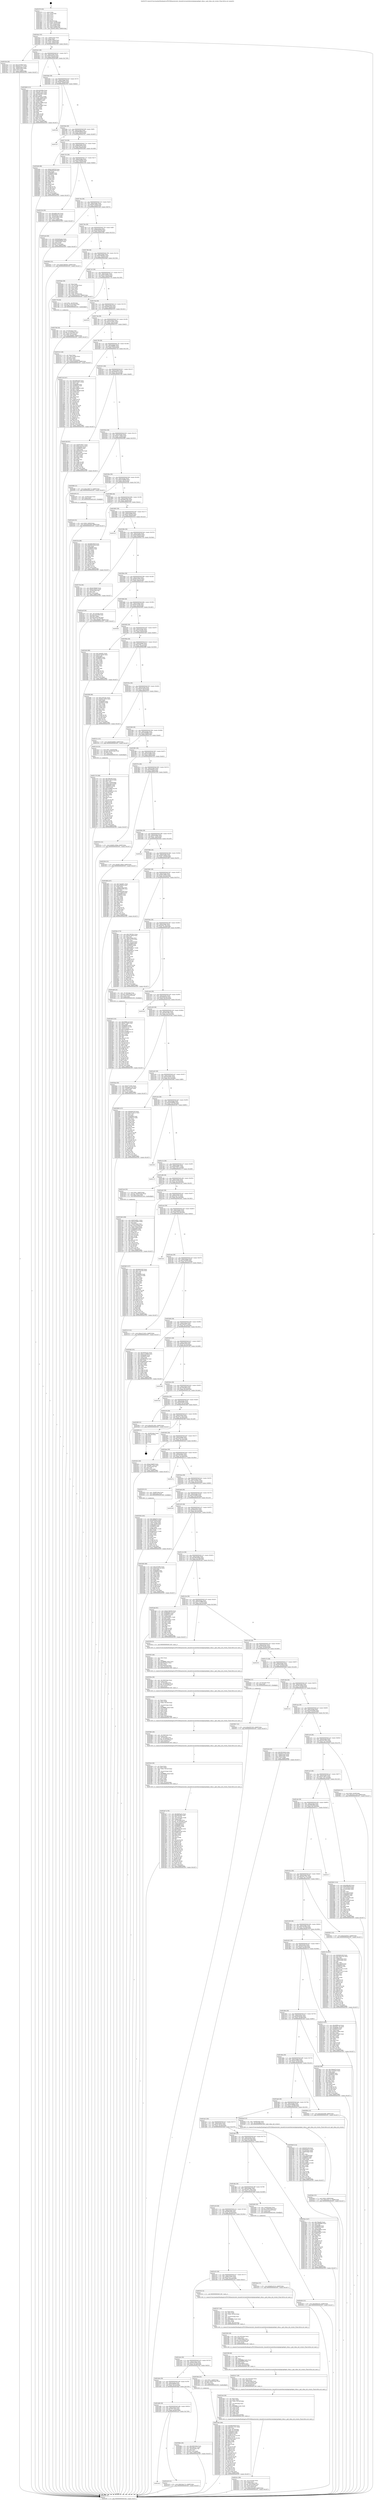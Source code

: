 digraph "0x401670" {
  label = "0x401670 (/mnt/c/Users/mathe/Desktop/tcc/POCII/binaries/extr_linuxdriversnetethernetqlogicqedqed_rdma.c_qed_rdma_init_events_Final-ollvm.out::main(0))"
  labelloc = "t"
  node[shape=record]

  Entry [label="",width=0.3,height=0.3,shape=circle,fillcolor=black,style=filled]
  "0x4016a2" [label="{
     0x4016a2 [32]\l
     | [instrs]\l
     &nbsp;&nbsp;0x4016a2 \<+6\>: mov -0x88(%rbp),%eax\l
     &nbsp;&nbsp;0x4016a8 \<+2\>: mov %eax,%ecx\l
     &nbsp;&nbsp;0x4016aa \<+6\>: sub $0x801189ab,%ecx\l
     &nbsp;&nbsp;0x4016b0 \<+6\>: mov %eax,-0x8c(%rbp)\l
     &nbsp;&nbsp;0x4016b6 \<+6\>: mov %ecx,-0x90(%rbp)\l
     &nbsp;&nbsp;0x4016bc \<+6\>: je 0000000000402334 \<main+0xcc4\>\l
  }"]
  "0x402334" [label="{
     0x402334 [30]\l
     | [instrs]\l
     &nbsp;&nbsp;0x402334 \<+5\>: mov $0x23e39d6,%eax\l
     &nbsp;&nbsp;0x402339 \<+5\>: mov $0x63cc2575,%ecx\l
     &nbsp;&nbsp;0x40233e \<+3\>: mov -0x64(%rbp),%edx\l
     &nbsp;&nbsp;0x402341 \<+3\>: cmp -0x60(%rbp),%edx\l
     &nbsp;&nbsp;0x402344 \<+3\>: cmovl %ecx,%eax\l
     &nbsp;&nbsp;0x402347 \<+6\>: mov %eax,-0x88(%rbp)\l
     &nbsp;&nbsp;0x40234d \<+5\>: jmp 0000000000403397 \<main+0x1d27\>\l
  }"]
  "0x4016c2" [label="{
     0x4016c2 [28]\l
     | [instrs]\l
     &nbsp;&nbsp;0x4016c2 \<+5\>: jmp 00000000004016c7 \<main+0x57\>\l
     &nbsp;&nbsp;0x4016c7 \<+6\>: mov -0x8c(%rbp),%eax\l
     &nbsp;&nbsp;0x4016cd \<+5\>: sub $0x824a01cd,%eax\l
     &nbsp;&nbsp;0x4016d2 \<+6\>: mov %eax,-0x94(%rbp)\l
     &nbsp;&nbsp;0x4016d8 \<+6\>: je 0000000000402db9 \<main+0x1749\>\l
  }"]
  Exit [label="",width=0.3,height=0.3,shape=circle,fillcolor=black,style=filled,peripheries=2]
  "0x402db9" [label="{
     0x402db9 [112]\l
     | [instrs]\l
     &nbsp;&nbsp;0x402db9 \<+5\>: mov $0x2cf2580e,%eax\l
     &nbsp;&nbsp;0x402dbe \<+5\>: mov $0x76f77af2,%ecx\l
     &nbsp;&nbsp;0x402dc3 \<+3\>: mov -0x80(%rbp),%edx\l
     &nbsp;&nbsp;0x402dc6 \<+6\>: sub $0x5dfe581c,%edx\l
     &nbsp;&nbsp;0x402dcc \<+3\>: add $0x1,%edx\l
     &nbsp;&nbsp;0x402dcf \<+6\>: add $0x5dfe581c,%edx\l
     &nbsp;&nbsp;0x402dd5 \<+3\>: mov %edx,-0x80(%rbp)\l
     &nbsp;&nbsp;0x402dd8 \<+7\>: mov 0x406068,%edx\l
     &nbsp;&nbsp;0x402ddf \<+7\>: mov 0x406054,%esi\l
     &nbsp;&nbsp;0x402de6 \<+2\>: mov %edx,%edi\l
     &nbsp;&nbsp;0x402de8 \<+6\>: add $0xcba1b866,%edi\l
     &nbsp;&nbsp;0x402dee \<+3\>: sub $0x1,%edi\l
     &nbsp;&nbsp;0x402df1 \<+6\>: sub $0xcba1b866,%edi\l
     &nbsp;&nbsp;0x402df7 \<+3\>: imul %edi,%edx\l
     &nbsp;&nbsp;0x402dfa \<+3\>: and $0x1,%edx\l
     &nbsp;&nbsp;0x402dfd \<+3\>: cmp $0x0,%edx\l
     &nbsp;&nbsp;0x402e00 \<+4\>: sete %r8b\l
     &nbsp;&nbsp;0x402e04 \<+3\>: cmp $0xa,%esi\l
     &nbsp;&nbsp;0x402e07 \<+4\>: setl %r9b\l
     &nbsp;&nbsp;0x402e0b \<+3\>: mov %r8b,%r10b\l
     &nbsp;&nbsp;0x402e0e \<+3\>: and %r9b,%r10b\l
     &nbsp;&nbsp;0x402e11 \<+3\>: xor %r9b,%r8b\l
     &nbsp;&nbsp;0x402e14 \<+3\>: or %r8b,%r10b\l
     &nbsp;&nbsp;0x402e17 \<+4\>: test $0x1,%r10b\l
     &nbsp;&nbsp;0x402e1b \<+3\>: cmovne %ecx,%eax\l
     &nbsp;&nbsp;0x402e1e \<+6\>: mov %eax,-0x88(%rbp)\l
     &nbsp;&nbsp;0x402e24 \<+5\>: jmp 0000000000403397 \<main+0x1d27\>\l
  }"]
  "0x4016de" [label="{
     0x4016de [28]\l
     | [instrs]\l
     &nbsp;&nbsp;0x4016de \<+5\>: jmp 00000000004016e3 \<main+0x73\>\l
     &nbsp;&nbsp;0x4016e3 \<+6\>: mov -0x8c(%rbp),%eax\l
     &nbsp;&nbsp;0x4016e9 \<+5\>: sub $0x8d4a0f74,%eax\l
     &nbsp;&nbsp;0x4016ee \<+6\>: mov %eax,-0x98(%rbp)\l
     &nbsp;&nbsp;0x4016f4 \<+6\>: je 0000000000401f5d \<main+0x8ed\>\l
  }"]
  "0x4030b7" [label="{
     0x4030b7 [15]\l
     | [instrs]\l
     &nbsp;&nbsp;0x4030b7 \<+10\>: movl $0x42f37d32,-0x88(%rbp)\l
     &nbsp;&nbsp;0x4030c1 \<+5\>: jmp 0000000000403397 \<main+0x1d27\>\l
  }"]
  "0x401f5d" [label="{
     0x401f5d\l
  }", style=dashed]
  "0x4016fa" [label="{
     0x4016fa [28]\l
     | [instrs]\l
     &nbsp;&nbsp;0x4016fa \<+5\>: jmp 00000000004016ff \<main+0x8f\>\l
     &nbsp;&nbsp;0x4016ff \<+6\>: mov -0x8c(%rbp),%eax\l
     &nbsp;&nbsp;0x401705 \<+5\>: sub $0x8d6c0658,%eax\l
     &nbsp;&nbsp;0x40170a \<+6\>: mov %eax,-0x9c(%rbp)\l
     &nbsp;&nbsp;0x401710 \<+6\>: je 00000000004031d7 \<main+0x1b67\>\l
  }"]
  "0x402ef0" [label="{
     0x402ef0 [153]\l
     | [instrs]\l
     &nbsp;&nbsp;0x402ef0 \<+5\>: mov $0xdd9fb1ad,%edx\l
     &nbsp;&nbsp;0x402ef5 \<+5\>: mov $0xaa774de3,%esi\l
     &nbsp;&nbsp;0x402efa \<+3\>: mov $0x1,%r8b\l
     &nbsp;&nbsp;0x402efd \<+8\>: mov 0x406068,%r9d\l
     &nbsp;&nbsp;0x402f05 \<+8\>: mov 0x406054,%r10d\l
     &nbsp;&nbsp;0x402f0d \<+3\>: mov %r9d,%r11d\l
     &nbsp;&nbsp;0x402f10 \<+7\>: add $0x5c3a089f,%r11d\l
     &nbsp;&nbsp;0x402f17 \<+4\>: sub $0x1,%r11d\l
     &nbsp;&nbsp;0x402f1b \<+7\>: sub $0x5c3a089f,%r11d\l
     &nbsp;&nbsp;0x402f22 \<+4\>: imul %r11d,%r9d\l
     &nbsp;&nbsp;0x402f26 \<+4\>: and $0x1,%r9d\l
     &nbsp;&nbsp;0x402f2a \<+4\>: cmp $0x0,%r9d\l
     &nbsp;&nbsp;0x402f2e \<+3\>: sete %bl\l
     &nbsp;&nbsp;0x402f31 \<+4\>: cmp $0xa,%r10d\l
     &nbsp;&nbsp;0x402f35 \<+4\>: setl %r14b\l
     &nbsp;&nbsp;0x402f39 \<+3\>: mov %bl,%r15b\l
     &nbsp;&nbsp;0x402f3c \<+4\>: xor $0xff,%r15b\l
     &nbsp;&nbsp;0x402f40 \<+3\>: mov %r14b,%r12b\l
     &nbsp;&nbsp;0x402f43 \<+4\>: xor $0xff,%r12b\l
     &nbsp;&nbsp;0x402f47 \<+4\>: xor $0x1,%r8b\l
     &nbsp;&nbsp;0x402f4b \<+3\>: mov %r15b,%r13b\l
     &nbsp;&nbsp;0x402f4e \<+4\>: and $0xff,%r13b\l
     &nbsp;&nbsp;0x402f52 \<+3\>: and %r8b,%bl\l
     &nbsp;&nbsp;0x402f55 \<+3\>: mov %r12b,%al\l
     &nbsp;&nbsp;0x402f58 \<+2\>: and $0xff,%al\l
     &nbsp;&nbsp;0x402f5a \<+3\>: and %r8b,%r14b\l
     &nbsp;&nbsp;0x402f5d \<+3\>: or %bl,%r13b\l
     &nbsp;&nbsp;0x402f60 \<+3\>: or %r14b,%al\l
     &nbsp;&nbsp;0x402f63 \<+3\>: xor %al,%r13b\l
     &nbsp;&nbsp;0x402f66 \<+3\>: or %r12b,%r15b\l
     &nbsp;&nbsp;0x402f69 \<+4\>: xor $0xff,%r15b\l
     &nbsp;&nbsp;0x402f6d \<+4\>: or $0x1,%r8b\l
     &nbsp;&nbsp;0x402f71 \<+3\>: and %r8b,%r15b\l
     &nbsp;&nbsp;0x402f74 \<+3\>: or %r15b,%r13b\l
     &nbsp;&nbsp;0x402f77 \<+4\>: test $0x1,%r13b\l
     &nbsp;&nbsp;0x402f7b \<+3\>: cmovne %esi,%edx\l
     &nbsp;&nbsp;0x402f7e \<+6\>: mov %edx,-0x88(%rbp)\l
     &nbsp;&nbsp;0x402f84 \<+5\>: jmp 0000000000403397 \<main+0x1d27\>\l
  }"]
  "0x4031d7" [label="{
     0x4031d7\l
  }", style=dashed]
  "0x401716" [label="{
     0x401716 [28]\l
     | [instrs]\l
     &nbsp;&nbsp;0x401716 \<+5\>: jmp 000000000040171b \<main+0xab\>\l
     &nbsp;&nbsp;0x40171b \<+6\>: mov -0x8c(%rbp),%eax\l
     &nbsp;&nbsp;0x401721 \<+5\>: sub $0x8f5a927d,%eax\l
     &nbsp;&nbsp;0x401726 \<+6\>: mov %eax,-0xa0(%rbp)\l
     &nbsp;&nbsp;0x40172c \<+6\>: je 0000000000402b46 \<main+0x14d6\>\l
  }"]
  "0x402e44" [label="{
     0x402e44 [25]\l
     | [instrs]\l
     &nbsp;&nbsp;0x402e44 \<+10\>: movl $0x0,-0x84(%rbp)\l
     &nbsp;&nbsp;0x402e4e \<+10\>: movl $0x3e43e588,-0x88(%rbp)\l
     &nbsp;&nbsp;0x402e58 \<+5\>: jmp 0000000000403397 \<main+0x1d27\>\l
  }"]
  "0x402b46" [label="{
     0x402b46 [86]\l
     | [instrs]\l
     &nbsp;&nbsp;0x402b46 \<+5\>: mov $0xb21b8330,%eax\l
     &nbsp;&nbsp;0x402b4b \<+5\>: mov $0x9649dc49,%ecx\l
     &nbsp;&nbsp;0x402b50 \<+2\>: xor %edx,%edx\l
     &nbsp;&nbsp;0x402b52 \<+7\>: mov 0x406068,%esi\l
     &nbsp;&nbsp;0x402b59 \<+7\>: mov 0x406054,%edi\l
     &nbsp;&nbsp;0x402b60 \<+3\>: sub $0x1,%edx\l
     &nbsp;&nbsp;0x402b63 \<+3\>: mov %esi,%r8d\l
     &nbsp;&nbsp;0x402b66 \<+3\>: add %edx,%r8d\l
     &nbsp;&nbsp;0x402b69 \<+4\>: imul %r8d,%esi\l
     &nbsp;&nbsp;0x402b6d \<+3\>: and $0x1,%esi\l
     &nbsp;&nbsp;0x402b70 \<+3\>: cmp $0x0,%esi\l
     &nbsp;&nbsp;0x402b73 \<+4\>: sete %r9b\l
     &nbsp;&nbsp;0x402b77 \<+3\>: cmp $0xa,%edi\l
     &nbsp;&nbsp;0x402b7a \<+4\>: setl %r10b\l
     &nbsp;&nbsp;0x402b7e \<+3\>: mov %r9b,%r11b\l
     &nbsp;&nbsp;0x402b81 \<+3\>: and %r10b,%r11b\l
     &nbsp;&nbsp;0x402b84 \<+3\>: xor %r10b,%r9b\l
     &nbsp;&nbsp;0x402b87 \<+3\>: or %r9b,%r11b\l
     &nbsp;&nbsp;0x402b8a \<+4\>: test $0x1,%r11b\l
     &nbsp;&nbsp;0x402b8e \<+3\>: cmovne %ecx,%eax\l
     &nbsp;&nbsp;0x402b91 \<+6\>: mov %eax,-0x88(%rbp)\l
     &nbsp;&nbsp;0x402b97 \<+5\>: jmp 0000000000403397 \<main+0x1d27\>\l
  }"]
  "0x401732" [label="{
     0x401732 [28]\l
     | [instrs]\l
     &nbsp;&nbsp;0x401732 \<+5\>: jmp 0000000000401737 \<main+0xc7\>\l
     &nbsp;&nbsp;0x401737 \<+6\>: mov -0x8c(%rbp),%eax\l
     &nbsp;&nbsp;0x40173d \<+5\>: sub $0x933eb6b9,%eax\l
     &nbsp;&nbsp;0x401742 \<+6\>: mov %eax,-0xa4(%rbp)\l
     &nbsp;&nbsp;0x401748 \<+6\>: je 000000000040222b \<main+0xbbb\>\l
  }"]
  "0x401ea2" [label="{
     0x401ea2\l
  }", style=dashed]
  "0x40222b" [label="{
     0x40222b [30]\l
     | [instrs]\l
     &nbsp;&nbsp;0x40222b \<+5\>: mov $0xab6b15d2,%eax\l
     &nbsp;&nbsp;0x402230 \<+5\>: mov $0xa94e6274,%ecx\l
     &nbsp;&nbsp;0x402235 \<+3\>: mov -0x5c(%rbp),%edx\l
     &nbsp;&nbsp;0x402238 \<+3\>: cmp -0x50(%rbp),%edx\l
     &nbsp;&nbsp;0x40223b \<+3\>: cmovl %ecx,%eax\l
     &nbsp;&nbsp;0x40223e \<+6\>: mov %eax,-0x88(%rbp)\l
     &nbsp;&nbsp;0x402244 \<+5\>: jmp 0000000000403397 \<main+0x1d27\>\l
  }"]
  "0x40174e" [label="{
     0x40174e [28]\l
     | [instrs]\l
     &nbsp;&nbsp;0x40174e \<+5\>: jmp 0000000000401753 \<main+0xe3\>\l
     &nbsp;&nbsp;0x401753 \<+6\>: mov -0x8c(%rbp),%eax\l
     &nbsp;&nbsp;0x401759 \<+5\>: sub $0x942188ce,%eax\l
     &nbsp;&nbsp;0x40175e \<+6\>: mov %eax,-0xa8(%rbp)\l
     &nbsp;&nbsp;0x401764 \<+6\>: je 0000000000401ee4 \<main+0x874\>\l
  }"]
  "0x402e29" [label="{
     0x402e29 [15]\l
     | [instrs]\l
     &nbsp;&nbsp;0x402e29 \<+10\>: movl $0xf1ebc712,-0x88(%rbp)\l
     &nbsp;&nbsp;0x402e33 \<+5\>: jmp 0000000000403397 \<main+0x1d27\>\l
  }"]
  "0x401ee4" [label="{
     0x401ee4 [30]\l
     | [instrs]\l
     &nbsp;&nbsp;0x401ee4 \<+5\>: mov $0x4b26ca4c,%eax\l
     &nbsp;&nbsp;0x401ee9 \<+5\>: mov $0xe6266666,%ecx\l
     &nbsp;&nbsp;0x401eee \<+3\>: mov -0x34(%rbp),%edx\l
     &nbsp;&nbsp;0x401ef1 \<+3\>: cmp $0x2,%edx\l
     &nbsp;&nbsp;0x401ef4 \<+3\>: cmovne %ecx,%eax\l
     &nbsp;&nbsp;0x401ef7 \<+6\>: mov %eax,-0x88(%rbp)\l
     &nbsp;&nbsp;0x401efd \<+5\>: jmp 0000000000403397 \<main+0x1d27\>\l
  }"]
  "0x40176a" [label="{
     0x40176a [28]\l
     | [instrs]\l
     &nbsp;&nbsp;0x40176a \<+5\>: jmp 000000000040176f \<main+0xff\>\l
     &nbsp;&nbsp;0x40176f \<+6\>: mov -0x8c(%rbp),%eax\l
     &nbsp;&nbsp;0x401775 \<+5\>: sub $0x9649dc49,%eax\l
     &nbsp;&nbsp;0x40177a \<+6\>: mov %eax,-0xac(%rbp)\l
     &nbsp;&nbsp;0x401780 \<+6\>: je 0000000000402b9c \<main+0x152c\>\l
  }"]
  "0x403397" [label="{
     0x403397 [5]\l
     | [instrs]\l
     &nbsp;&nbsp;0x403397 \<+5\>: jmp 00000000004016a2 \<main+0x32\>\l
  }"]
  "0x401670" [label="{
     0x401670 [50]\l
     | [instrs]\l
     &nbsp;&nbsp;0x401670 \<+1\>: push %rbp\l
     &nbsp;&nbsp;0x401671 \<+3\>: mov %rsp,%rbp\l
     &nbsp;&nbsp;0x401674 \<+2\>: push %r15\l
     &nbsp;&nbsp;0x401676 \<+2\>: push %r14\l
     &nbsp;&nbsp;0x401678 \<+2\>: push %r13\l
     &nbsp;&nbsp;0x40167a \<+2\>: push %r12\l
     &nbsp;&nbsp;0x40167c \<+1\>: push %rbx\l
     &nbsp;&nbsp;0x40167d \<+7\>: sub $0x1c8,%rsp\l
     &nbsp;&nbsp;0x401684 \<+7\>: movl $0x0,-0x38(%rbp)\l
     &nbsp;&nbsp;0x40168b \<+3\>: mov %edi,-0x3c(%rbp)\l
     &nbsp;&nbsp;0x40168e \<+4\>: mov %rsi,-0x48(%rbp)\l
     &nbsp;&nbsp;0x401692 \<+3\>: mov -0x3c(%rbp),%edi\l
     &nbsp;&nbsp;0x401695 \<+3\>: mov %edi,-0x34(%rbp)\l
     &nbsp;&nbsp;0x401698 \<+10\>: movl $0x942188ce,-0x88(%rbp)\l
  }"]
  "0x402d54" [label="{
     0x402d54 [15]\l
     | [instrs]\l
     &nbsp;&nbsp;0x402d54 \<+10\>: movl $0x2f043c55,-0x88(%rbp)\l
     &nbsp;&nbsp;0x402d5e \<+5\>: jmp 0000000000403397 \<main+0x1d27\>\l
  }"]
  "0x402b9c" [label="{
     0x402b9c [15]\l
     | [instrs]\l
     &nbsp;&nbsp;0x402b9c \<+10\>: movl $0x97b803b3,-0x88(%rbp)\l
     &nbsp;&nbsp;0x402ba6 \<+5\>: jmp 0000000000403397 \<main+0x1d27\>\l
  }"]
  "0x401786" [label="{
     0x401786 [28]\l
     | [instrs]\l
     &nbsp;&nbsp;0x401786 \<+5\>: jmp 000000000040178b \<main+0x11b\>\l
     &nbsp;&nbsp;0x40178b \<+6\>: mov -0x8c(%rbp),%eax\l
     &nbsp;&nbsp;0x401791 \<+5\>: sub $0x97b803b3,%eax\l
     &nbsp;&nbsp;0x401796 \<+6\>: mov %eax,-0xb0(%rbp)\l
     &nbsp;&nbsp;0x40179c \<+6\>: je 0000000000402bab \<main+0x153b\>\l
  }"]
  "0x402bdc" [label="{
     0x402bdc [22]\l
     | [instrs]\l
     &nbsp;&nbsp;0x402bdc \<+7\>: movl $0x0,-0x80(%rbp)\l
     &nbsp;&nbsp;0x402be3 \<+10\>: movl $0xf1ebc712,-0x88(%rbp)\l
     &nbsp;&nbsp;0x402bed \<+5\>: jmp 0000000000403397 \<main+0x1d27\>\l
  }"]
  "0x402bab" [label="{
     0x402bab [36]\l
     | [instrs]\l
     &nbsp;&nbsp;0x402bab \<+2\>: xor %eax,%eax\l
     &nbsp;&nbsp;0x402bad \<+3\>: mov -0x74(%rbp),%ecx\l
     &nbsp;&nbsp;0x402bb0 \<+2\>: mov %eax,%edx\l
     &nbsp;&nbsp;0x402bb2 \<+2\>: sub %ecx,%edx\l
     &nbsp;&nbsp;0x402bb4 \<+2\>: mov %eax,%ecx\l
     &nbsp;&nbsp;0x402bb6 \<+3\>: sub $0x1,%ecx\l
     &nbsp;&nbsp;0x402bb9 \<+2\>: add %ecx,%edx\l
     &nbsp;&nbsp;0x402bbb \<+2\>: sub %edx,%eax\l
     &nbsp;&nbsp;0x402bbd \<+3\>: mov %eax,-0x74(%rbp)\l
     &nbsp;&nbsp;0x402bc0 \<+10\>: movl $0xe3a450c2,-0x88(%rbp)\l
     &nbsp;&nbsp;0x402bca \<+5\>: jmp 0000000000403397 \<main+0x1d27\>\l
  }"]
  "0x4017a2" [label="{
     0x4017a2 [28]\l
     | [instrs]\l
     &nbsp;&nbsp;0x4017a2 \<+5\>: jmp 00000000004017a7 \<main+0x137\>\l
     &nbsp;&nbsp;0x4017a7 \<+6\>: mov -0x8c(%rbp),%eax\l
     &nbsp;&nbsp;0x4017ad \<+5\>: sub $0x9c10943a,%eax\l
     &nbsp;&nbsp;0x4017b2 \<+6\>: mov %eax,-0xb4(%rbp)\l
     &nbsp;&nbsp;0x4017b8 \<+6\>: je 0000000000402779 \<main+0x1109\>\l
  }"]
  "0x402a07" [label="{
     0x402a07 [179]\l
     | [instrs]\l
     &nbsp;&nbsp;0x402a07 \<+5\>: mov $0x3830aa3c,%ecx\l
     &nbsp;&nbsp;0x402a0c \<+5\>: mov $0x5ff3a34b,%edx\l
     &nbsp;&nbsp;0x402a11 \<+3\>: mov $0x1,%r10b\l
     &nbsp;&nbsp;0x402a14 \<+7\>: mov -0x1e0(%rbp),%r8d\l
     &nbsp;&nbsp;0x402a1b \<+4\>: imul %eax,%r8d\l
     &nbsp;&nbsp;0x402a1f \<+4\>: mov -0x70(%rbp),%rsi\l
     &nbsp;&nbsp;0x402a23 \<+4\>: movslq -0x74(%rbp),%rdi\l
     &nbsp;&nbsp;0x402a27 \<+4\>: mov (%rsi,%rdi,8),%rsi\l
     &nbsp;&nbsp;0x402a2b \<+4\>: mov %r8d,0x8(%rsi)\l
     &nbsp;&nbsp;0x402a2f \<+7\>: mov 0x406068,%eax\l
     &nbsp;&nbsp;0x402a36 \<+8\>: mov 0x406054,%r8d\l
     &nbsp;&nbsp;0x402a3e \<+3\>: mov %eax,%r9d\l
     &nbsp;&nbsp;0x402a41 \<+7\>: sub $0xa8b3e1bb,%r9d\l
     &nbsp;&nbsp;0x402a48 \<+4\>: sub $0x1,%r9d\l
     &nbsp;&nbsp;0x402a4c \<+7\>: add $0xa8b3e1bb,%r9d\l
     &nbsp;&nbsp;0x402a53 \<+4\>: imul %r9d,%eax\l
     &nbsp;&nbsp;0x402a57 \<+3\>: and $0x1,%eax\l
     &nbsp;&nbsp;0x402a5a \<+3\>: cmp $0x0,%eax\l
     &nbsp;&nbsp;0x402a5d \<+4\>: sete %r11b\l
     &nbsp;&nbsp;0x402a61 \<+4\>: cmp $0xa,%r8d\l
     &nbsp;&nbsp;0x402a65 \<+3\>: setl %bl\l
     &nbsp;&nbsp;0x402a68 \<+3\>: mov %r11b,%r14b\l
     &nbsp;&nbsp;0x402a6b \<+4\>: xor $0xff,%r14b\l
     &nbsp;&nbsp;0x402a6f \<+3\>: mov %bl,%r15b\l
     &nbsp;&nbsp;0x402a72 \<+4\>: xor $0xff,%r15b\l
     &nbsp;&nbsp;0x402a76 \<+4\>: xor $0x0,%r10b\l
     &nbsp;&nbsp;0x402a7a \<+3\>: mov %r14b,%r12b\l
     &nbsp;&nbsp;0x402a7d \<+4\>: and $0x0,%r12b\l
     &nbsp;&nbsp;0x402a81 \<+3\>: and %r10b,%r11b\l
     &nbsp;&nbsp;0x402a84 \<+3\>: mov %r15b,%r13b\l
     &nbsp;&nbsp;0x402a87 \<+4\>: and $0x0,%r13b\l
     &nbsp;&nbsp;0x402a8b \<+3\>: and %r10b,%bl\l
     &nbsp;&nbsp;0x402a8e \<+3\>: or %r11b,%r12b\l
     &nbsp;&nbsp;0x402a91 \<+3\>: or %bl,%r13b\l
     &nbsp;&nbsp;0x402a94 \<+3\>: xor %r13b,%r12b\l
     &nbsp;&nbsp;0x402a97 \<+3\>: or %r15b,%r14b\l
     &nbsp;&nbsp;0x402a9a \<+4\>: xor $0xff,%r14b\l
     &nbsp;&nbsp;0x402a9e \<+4\>: or $0x0,%r10b\l
     &nbsp;&nbsp;0x402aa2 \<+3\>: and %r10b,%r14b\l
     &nbsp;&nbsp;0x402aa5 \<+3\>: or %r14b,%r12b\l
     &nbsp;&nbsp;0x402aa8 \<+4\>: test $0x1,%r12b\l
     &nbsp;&nbsp;0x402aac \<+3\>: cmovne %edx,%ecx\l
     &nbsp;&nbsp;0x402aaf \<+6\>: mov %ecx,-0x88(%rbp)\l
     &nbsp;&nbsp;0x402ab5 \<+5\>: jmp 0000000000403397 \<main+0x1d27\>\l
  }"]
  "0x402779" [label="{
     0x402779 [20]\l
     | [instrs]\l
     &nbsp;&nbsp;0x402779 \<+7\>: movl $0x1,-0x78(%rbp)\l
     &nbsp;&nbsp;0x402780 \<+4\>: movslq -0x78(%rbp),%rax\l
     &nbsp;&nbsp;0x402784 \<+4\>: imul $0xc,%rax,%rdi\l
     &nbsp;&nbsp;0x402788 \<+5\>: call 0000000000401050 \<malloc@plt\>\l
     | [calls]\l
     &nbsp;&nbsp;0x401050 \{1\} (unknown)\l
  }"]
  "0x4017be" [label="{
     0x4017be [28]\l
     | [instrs]\l
     &nbsp;&nbsp;0x4017be \<+5\>: jmp 00000000004017c3 \<main+0x153\>\l
     &nbsp;&nbsp;0x4017c3 \<+6\>: mov -0x8c(%rbp),%eax\l
     &nbsp;&nbsp;0x4017c9 \<+5\>: sub $0x9efe52d3,%eax\l
     &nbsp;&nbsp;0x4017ce \<+6\>: mov %eax,-0xb8(%rbp)\l
     &nbsp;&nbsp;0x4017d4 \<+6\>: je 0000000000403321 \<main+0x1cb1\>\l
  }"]
  "0x4029cd" [label="{
     0x4029cd [58]\l
     | [instrs]\l
     &nbsp;&nbsp;0x4029cd \<+2\>: xor %ecx,%ecx\l
     &nbsp;&nbsp;0x4029cf \<+5\>: mov $0x2,%edx\l
     &nbsp;&nbsp;0x4029d4 \<+6\>: mov %edx,-0x1dc(%rbp)\l
     &nbsp;&nbsp;0x4029da \<+1\>: cltd\l
     &nbsp;&nbsp;0x4029db \<+7\>: mov -0x1dc(%rbp),%r8d\l
     &nbsp;&nbsp;0x4029e2 \<+3\>: idiv %r8d\l
     &nbsp;&nbsp;0x4029e5 \<+6\>: imul $0xfffffffe,%edx,%edx\l
     &nbsp;&nbsp;0x4029eb \<+3\>: mov %ecx,%r9d\l
     &nbsp;&nbsp;0x4029ee \<+3\>: sub %edx,%r9d\l
     &nbsp;&nbsp;0x4029f1 \<+2\>: mov %ecx,%edx\l
     &nbsp;&nbsp;0x4029f3 \<+3\>: sub $0x1,%edx\l
     &nbsp;&nbsp;0x4029f6 \<+3\>: add %edx,%r9d\l
     &nbsp;&nbsp;0x4029f9 \<+3\>: sub %r9d,%ecx\l
     &nbsp;&nbsp;0x4029fc \<+6\>: mov %ecx,-0x1e0(%rbp)\l
     &nbsp;&nbsp;0x402a02 \<+5\>: call 0000000000401160 \<next_i\>\l
     | [calls]\l
     &nbsp;&nbsp;0x401160 \{1\} (/mnt/c/Users/mathe/Desktop/tcc/POCII/binaries/extr_linuxdriversnetethernetqlogicqedqed_rdma.c_qed_rdma_init_events_Final-ollvm.out::next_i)\l
  }"]
  "0x403321" [label="{
     0x403321\l
  }", style=dashed]
  "0x4017da" [label="{
     0x4017da [28]\l
     | [instrs]\l
     &nbsp;&nbsp;0x4017da \<+5\>: jmp 00000000004017df \<main+0x16f\>\l
     &nbsp;&nbsp;0x4017df \<+6\>: mov -0x8c(%rbp),%eax\l
     &nbsp;&nbsp;0x4017e5 \<+5\>: sub $0xa1513e51,%eax\l
     &nbsp;&nbsp;0x4017ea \<+6\>: mov %eax,-0xbc(%rbp)\l
     &nbsp;&nbsp;0x4017f0 \<+6\>: je 0000000000402522 \<main+0xeb2\>\l
  }"]
  "0x4029b0" [label="{
     0x4029b0 [29]\l
     | [instrs]\l
     &nbsp;&nbsp;0x4029b0 \<+6\>: mov -0x1d8(%rbp),%ecx\l
     &nbsp;&nbsp;0x4029b6 \<+3\>: imul %eax,%ecx\l
     &nbsp;&nbsp;0x4029b9 \<+4\>: mov -0x70(%rbp),%rsi\l
     &nbsp;&nbsp;0x4029bd \<+4\>: movslq -0x74(%rbp),%rdi\l
     &nbsp;&nbsp;0x4029c1 \<+4\>: mov (%rsi,%rdi,8),%rsi\l
     &nbsp;&nbsp;0x4029c5 \<+3\>: mov %ecx,0x4(%rsi)\l
     &nbsp;&nbsp;0x4029c8 \<+5\>: call 0000000000401160 \<next_i\>\l
     | [calls]\l
     &nbsp;&nbsp;0x401160 \{1\} (/mnt/c/Users/mathe/Desktop/tcc/POCII/binaries/extr_linuxdriversnetethernetqlogicqedqed_rdma.c_qed_rdma_init_events_Final-ollvm.out::next_i)\l
  }"]
  "0x402522" [label="{
     0x402522 [28]\l
     | [instrs]\l
     &nbsp;&nbsp;0x402522 \<+2\>: xor %eax,%eax\l
     &nbsp;&nbsp;0x402524 \<+3\>: mov -0x5c(%rbp),%ecx\l
     &nbsp;&nbsp;0x402527 \<+3\>: sub $0x1,%eax\l
     &nbsp;&nbsp;0x40252a \<+2\>: sub %eax,%ecx\l
     &nbsp;&nbsp;0x40252c \<+3\>: mov %ecx,-0x5c(%rbp)\l
     &nbsp;&nbsp;0x40252f \<+10\>: movl $0x933eb6b9,-0x88(%rbp)\l
     &nbsp;&nbsp;0x402539 \<+5\>: jmp 0000000000403397 \<main+0x1d27\>\l
  }"]
  "0x4017f6" [label="{
     0x4017f6 [28]\l
     | [instrs]\l
     &nbsp;&nbsp;0x4017f6 \<+5\>: jmp 00000000004017fb \<main+0x18b\>\l
     &nbsp;&nbsp;0x4017fb \<+6\>: mov -0x8c(%rbp),%eax\l
     &nbsp;&nbsp;0x401801 \<+5\>: sub $0xa3f9f862,%eax\l
     &nbsp;&nbsp;0x401806 \<+6\>: mov %eax,-0xc0(%rbp)\l
     &nbsp;&nbsp;0x40180c \<+6\>: je 00000000004027af \<main+0x113f\>\l
  }"]
  "0x402976" [label="{
     0x402976 [58]\l
     | [instrs]\l
     &nbsp;&nbsp;0x402976 \<+2\>: xor %ecx,%ecx\l
     &nbsp;&nbsp;0x402978 \<+5\>: mov $0x2,%edx\l
     &nbsp;&nbsp;0x40297d \<+6\>: mov %edx,-0x1d4(%rbp)\l
     &nbsp;&nbsp;0x402983 \<+1\>: cltd\l
     &nbsp;&nbsp;0x402984 \<+7\>: mov -0x1d4(%rbp),%r8d\l
     &nbsp;&nbsp;0x40298b \<+3\>: idiv %r8d\l
     &nbsp;&nbsp;0x40298e \<+6\>: imul $0xfffffffe,%edx,%edx\l
     &nbsp;&nbsp;0x402994 \<+3\>: mov %ecx,%r9d\l
     &nbsp;&nbsp;0x402997 \<+3\>: sub %edx,%r9d\l
     &nbsp;&nbsp;0x40299a \<+2\>: mov %ecx,%edx\l
     &nbsp;&nbsp;0x40299c \<+3\>: sub $0x1,%edx\l
     &nbsp;&nbsp;0x40299f \<+3\>: add %edx,%r9d\l
     &nbsp;&nbsp;0x4029a2 \<+3\>: sub %r9d,%ecx\l
     &nbsp;&nbsp;0x4029a5 \<+6\>: mov %ecx,-0x1d8(%rbp)\l
     &nbsp;&nbsp;0x4029ab \<+5\>: call 0000000000401160 \<next_i\>\l
     | [calls]\l
     &nbsp;&nbsp;0x401160 \{1\} (/mnt/c/Users/mathe/Desktop/tcc/POCII/binaries/extr_linuxdriversnetethernetqlogicqedqed_rdma.c_qed_rdma_init_events_Final-ollvm.out::next_i)\l
  }"]
  "0x4027af" [label="{
     0x4027af [147]\l
     | [instrs]\l
     &nbsp;&nbsp;0x4027af \<+5\>: mov $0x4480cdf3,%eax\l
     &nbsp;&nbsp;0x4027b4 \<+5\>: mov $0x4374fe7c,%ecx\l
     &nbsp;&nbsp;0x4027b9 \<+2\>: mov $0x1,%dl\l
     &nbsp;&nbsp;0x4027bb \<+7\>: mov 0x406068,%esi\l
     &nbsp;&nbsp;0x4027c2 \<+7\>: mov 0x406054,%edi\l
     &nbsp;&nbsp;0x4027c9 \<+3\>: mov %esi,%r8d\l
     &nbsp;&nbsp;0x4027cc \<+7\>: sub $0xec188b49,%r8d\l
     &nbsp;&nbsp;0x4027d3 \<+4\>: sub $0x1,%r8d\l
     &nbsp;&nbsp;0x4027d7 \<+7\>: add $0xec188b49,%r8d\l
     &nbsp;&nbsp;0x4027de \<+4\>: imul %r8d,%esi\l
     &nbsp;&nbsp;0x4027e2 \<+3\>: and $0x1,%esi\l
     &nbsp;&nbsp;0x4027e5 \<+3\>: cmp $0x0,%esi\l
     &nbsp;&nbsp;0x4027e8 \<+4\>: sete %r9b\l
     &nbsp;&nbsp;0x4027ec \<+3\>: cmp $0xa,%edi\l
     &nbsp;&nbsp;0x4027ef \<+4\>: setl %r10b\l
     &nbsp;&nbsp;0x4027f3 \<+3\>: mov %r9b,%r11b\l
     &nbsp;&nbsp;0x4027f6 \<+4\>: xor $0xff,%r11b\l
     &nbsp;&nbsp;0x4027fa \<+3\>: mov %r10b,%bl\l
     &nbsp;&nbsp;0x4027fd \<+3\>: xor $0xff,%bl\l
     &nbsp;&nbsp;0x402800 \<+3\>: xor $0x0,%dl\l
     &nbsp;&nbsp;0x402803 \<+3\>: mov %r11b,%r14b\l
     &nbsp;&nbsp;0x402806 \<+4\>: and $0x0,%r14b\l
     &nbsp;&nbsp;0x40280a \<+3\>: and %dl,%r9b\l
     &nbsp;&nbsp;0x40280d \<+3\>: mov %bl,%r15b\l
     &nbsp;&nbsp;0x402810 \<+4\>: and $0x0,%r15b\l
     &nbsp;&nbsp;0x402814 \<+3\>: and %dl,%r10b\l
     &nbsp;&nbsp;0x402817 \<+3\>: or %r9b,%r14b\l
     &nbsp;&nbsp;0x40281a \<+3\>: or %r10b,%r15b\l
     &nbsp;&nbsp;0x40281d \<+3\>: xor %r15b,%r14b\l
     &nbsp;&nbsp;0x402820 \<+3\>: or %bl,%r11b\l
     &nbsp;&nbsp;0x402823 \<+4\>: xor $0xff,%r11b\l
     &nbsp;&nbsp;0x402827 \<+3\>: or $0x0,%dl\l
     &nbsp;&nbsp;0x40282a \<+3\>: and %dl,%r11b\l
     &nbsp;&nbsp;0x40282d \<+3\>: or %r11b,%r14b\l
     &nbsp;&nbsp;0x402830 \<+4\>: test $0x1,%r14b\l
     &nbsp;&nbsp;0x402834 \<+3\>: cmovne %ecx,%eax\l
     &nbsp;&nbsp;0x402837 \<+6\>: mov %eax,-0x88(%rbp)\l
     &nbsp;&nbsp;0x40283d \<+5\>: jmp 0000000000403397 \<main+0x1d27\>\l
  }"]
  "0x401812" [label="{
     0x401812 [28]\l
     | [instrs]\l
     &nbsp;&nbsp;0x401812 \<+5\>: jmp 0000000000401817 \<main+0x1a7\>\l
     &nbsp;&nbsp;0x401817 \<+6\>: mov -0x8c(%rbp),%eax\l
     &nbsp;&nbsp;0x40181d \<+5\>: sub $0xa94e6274,%eax\l
     &nbsp;&nbsp;0x401822 \<+6\>: mov %eax,-0xc4(%rbp)\l
     &nbsp;&nbsp;0x401828 \<+6\>: je 0000000000402249 \<main+0xbd9\>\l
  }"]
  "0x40295a" [label="{
     0x40295a [28]\l
     | [instrs]\l
     &nbsp;&nbsp;0x40295a \<+6\>: mov -0x1d0(%rbp),%ecx\l
     &nbsp;&nbsp;0x402960 \<+3\>: imul %eax,%ecx\l
     &nbsp;&nbsp;0x402963 \<+4\>: mov -0x70(%rbp),%rsi\l
     &nbsp;&nbsp;0x402967 \<+4\>: movslq -0x74(%rbp),%rdi\l
     &nbsp;&nbsp;0x40296b \<+4\>: mov (%rsi,%rdi,8),%rsi\l
     &nbsp;&nbsp;0x40296f \<+2\>: mov %ecx,(%rsi)\l
     &nbsp;&nbsp;0x402971 \<+5\>: call 0000000000401160 \<next_i\>\l
     | [calls]\l
     &nbsp;&nbsp;0x401160 \{1\} (/mnt/c/Users/mathe/Desktop/tcc/POCII/binaries/extr_linuxdriversnetethernetqlogicqedqed_rdma.c_qed_rdma_init_events_Final-ollvm.out::next_i)\l
  }"]
  "0x402249" [label="{
     0x402249 [91]\l
     | [instrs]\l
     &nbsp;&nbsp;0x402249 \<+5\>: mov $0xf05e6657,%eax\l
     &nbsp;&nbsp;0x40224e \<+5\>: mov $0xf12a101d,%ecx\l
     &nbsp;&nbsp;0x402253 \<+7\>: mov 0x406068,%edx\l
     &nbsp;&nbsp;0x40225a \<+7\>: mov 0x406054,%esi\l
     &nbsp;&nbsp;0x402261 \<+2\>: mov %edx,%edi\l
     &nbsp;&nbsp;0x402263 \<+6\>: add $0xd5f41354,%edi\l
     &nbsp;&nbsp;0x402269 \<+3\>: sub $0x1,%edi\l
     &nbsp;&nbsp;0x40226c \<+6\>: sub $0xd5f41354,%edi\l
     &nbsp;&nbsp;0x402272 \<+3\>: imul %edi,%edx\l
     &nbsp;&nbsp;0x402275 \<+3\>: and $0x1,%edx\l
     &nbsp;&nbsp;0x402278 \<+3\>: cmp $0x0,%edx\l
     &nbsp;&nbsp;0x40227b \<+4\>: sete %r8b\l
     &nbsp;&nbsp;0x40227f \<+3\>: cmp $0xa,%esi\l
     &nbsp;&nbsp;0x402282 \<+4\>: setl %r9b\l
     &nbsp;&nbsp;0x402286 \<+3\>: mov %r8b,%r10b\l
     &nbsp;&nbsp;0x402289 \<+3\>: and %r9b,%r10b\l
     &nbsp;&nbsp;0x40228c \<+3\>: xor %r9b,%r8b\l
     &nbsp;&nbsp;0x40228f \<+3\>: or %r8b,%r10b\l
     &nbsp;&nbsp;0x402292 \<+4\>: test $0x1,%r10b\l
     &nbsp;&nbsp;0x402296 \<+3\>: cmovne %ecx,%eax\l
     &nbsp;&nbsp;0x402299 \<+6\>: mov %eax,-0x88(%rbp)\l
     &nbsp;&nbsp;0x40229f \<+5\>: jmp 0000000000403397 \<main+0x1d27\>\l
  }"]
  "0x40182e" [label="{
     0x40182e [28]\l
     | [instrs]\l
     &nbsp;&nbsp;0x40182e \<+5\>: jmp 0000000000401833 \<main+0x1c3\>\l
     &nbsp;&nbsp;0x401833 \<+6\>: mov -0x8c(%rbp),%eax\l
     &nbsp;&nbsp;0x401839 \<+5\>: sub $0xaa774de3,%eax\l
     &nbsp;&nbsp;0x40183e \<+6\>: mov %eax,-0xc8(%rbp)\l
     &nbsp;&nbsp;0x401844 \<+6\>: je 0000000000402f89 \<main+0x1919\>\l
  }"]
  "0x402932" [label="{
     0x402932 [40]\l
     | [instrs]\l
     &nbsp;&nbsp;0x402932 \<+5\>: mov $0x2,%ecx\l
     &nbsp;&nbsp;0x402937 \<+1\>: cltd\l
     &nbsp;&nbsp;0x402938 \<+2\>: idiv %ecx\l
     &nbsp;&nbsp;0x40293a \<+6\>: imul $0xfffffffe,%edx,%ecx\l
     &nbsp;&nbsp;0x402940 \<+6\>: add $0x30aad3cc,%ecx\l
     &nbsp;&nbsp;0x402946 \<+3\>: add $0x1,%ecx\l
     &nbsp;&nbsp;0x402949 \<+6\>: sub $0x30aad3cc,%ecx\l
     &nbsp;&nbsp;0x40294f \<+6\>: mov %ecx,-0x1d0(%rbp)\l
     &nbsp;&nbsp;0x402955 \<+5\>: call 0000000000401160 \<next_i\>\l
     | [calls]\l
     &nbsp;&nbsp;0x401160 \{1\} (/mnt/c/Users/mathe/Desktop/tcc/POCII/binaries/extr_linuxdriversnetethernetqlogicqedqed_rdma.c_qed_rdma_init_events_Final-ollvm.out::next_i)\l
  }"]
  "0x402f89" [label="{
     0x402f89 [15]\l
     | [instrs]\l
     &nbsp;&nbsp;0x402f89 \<+10\>: movl $0xc53f0773,-0x88(%rbp)\l
     &nbsp;&nbsp;0x402f93 \<+5\>: jmp 0000000000403397 \<main+0x1d27\>\l
  }"]
  "0x40184a" [label="{
     0x40184a [28]\l
     | [instrs]\l
     &nbsp;&nbsp;0x40184a \<+5\>: jmp 000000000040184f \<main+0x1df\>\l
     &nbsp;&nbsp;0x40184f \<+6\>: mov -0x8c(%rbp),%eax\l
     &nbsp;&nbsp;0x401855 \<+5\>: sub $0xaa7deb94,%eax\l
     &nbsp;&nbsp;0x40185a \<+6\>: mov %eax,-0xcc(%rbp)\l
     &nbsp;&nbsp;0x401860 \<+6\>: je 0000000000402e38 \<main+0x17c8\>\l
  }"]
  "0x401e86" [label="{
     0x401e86 [28]\l
     | [instrs]\l
     &nbsp;&nbsp;0x401e86 \<+5\>: jmp 0000000000401e8b \<main+0x81b\>\l
     &nbsp;&nbsp;0x401e8b \<+6\>: mov -0x8c(%rbp),%eax\l
     &nbsp;&nbsp;0x401e91 \<+5\>: sub $0x76f77af2,%eax\l
     &nbsp;&nbsp;0x401e96 \<+6\>: mov %eax,-0x1b0(%rbp)\l
     &nbsp;&nbsp;0x401e9c \<+6\>: je 0000000000402e29 \<main+0x17b9\>\l
  }"]
  "0x402e38" [label="{
     0x402e38 [12]\l
     | [instrs]\l
     &nbsp;&nbsp;0x402e38 \<+4\>: mov -0x58(%rbp),%rax\l
     &nbsp;&nbsp;0x402e3c \<+3\>: mov %rax,%rdi\l
     &nbsp;&nbsp;0x402e3f \<+5\>: call 0000000000401030 \<free@plt\>\l
     | [calls]\l
     &nbsp;&nbsp;0x401030 \{1\} (unknown)\l
  }"]
  "0x401866" [label="{
     0x401866 [28]\l
     | [instrs]\l
     &nbsp;&nbsp;0x401866 \<+5\>: jmp 000000000040186b \<main+0x1fb\>\l
     &nbsp;&nbsp;0x40186b \<+6\>: mov -0x8c(%rbp),%eax\l
     &nbsp;&nbsp;0x401871 \<+5\>: sub $0xab6b15d2,%eax\l
     &nbsp;&nbsp;0x401876 \<+6\>: mov %eax,-0xd0(%rbp)\l
     &nbsp;&nbsp;0x40187c \<+6\>: je 000000000040253e \<main+0xece\>\l
  }"]
  "0x4028b4" [label="{
     0x4028b4 [30]\l
     | [instrs]\l
     &nbsp;&nbsp;0x4028b4 \<+5\>: mov $0x3481954b,%eax\l
     &nbsp;&nbsp;0x4028b9 \<+5\>: mov $0x24b4247,%ecx\l
     &nbsp;&nbsp;0x4028be \<+3\>: mov -0x2a(%rbp),%dl\l
     &nbsp;&nbsp;0x4028c1 \<+3\>: test $0x1,%dl\l
     &nbsp;&nbsp;0x4028c4 \<+3\>: cmovne %ecx,%eax\l
     &nbsp;&nbsp;0x4028c7 \<+6\>: mov %eax,-0x88(%rbp)\l
     &nbsp;&nbsp;0x4028cd \<+5\>: jmp 0000000000403397 \<main+0x1d27\>\l
  }"]
  "0x40253e" [label="{
     0x40253e [86]\l
     | [instrs]\l
     &nbsp;&nbsp;0x40253e \<+5\>: mov $0x8d6c0658,%eax\l
     &nbsp;&nbsp;0x402543 \<+5\>: mov $0x65b2c05d,%ecx\l
     &nbsp;&nbsp;0x402548 \<+2\>: xor %edx,%edx\l
     &nbsp;&nbsp;0x40254a \<+7\>: mov 0x406068,%esi\l
     &nbsp;&nbsp;0x402551 \<+7\>: mov 0x406054,%edi\l
     &nbsp;&nbsp;0x402558 \<+3\>: sub $0x1,%edx\l
     &nbsp;&nbsp;0x40255b \<+3\>: mov %esi,%r8d\l
     &nbsp;&nbsp;0x40255e \<+3\>: add %edx,%r8d\l
     &nbsp;&nbsp;0x402561 \<+4\>: imul %r8d,%esi\l
     &nbsp;&nbsp;0x402565 \<+3\>: and $0x1,%esi\l
     &nbsp;&nbsp;0x402568 \<+3\>: cmp $0x0,%esi\l
     &nbsp;&nbsp;0x40256b \<+4\>: sete %r9b\l
     &nbsp;&nbsp;0x40256f \<+3\>: cmp $0xa,%edi\l
     &nbsp;&nbsp;0x402572 \<+4\>: setl %r10b\l
     &nbsp;&nbsp;0x402576 \<+3\>: mov %r9b,%r11b\l
     &nbsp;&nbsp;0x402579 \<+3\>: and %r10b,%r11b\l
     &nbsp;&nbsp;0x40257c \<+3\>: xor %r10b,%r9b\l
     &nbsp;&nbsp;0x40257f \<+3\>: or %r9b,%r11b\l
     &nbsp;&nbsp;0x402582 \<+4\>: test $0x1,%r11b\l
     &nbsp;&nbsp;0x402586 \<+3\>: cmovne %ecx,%eax\l
     &nbsp;&nbsp;0x402589 \<+6\>: mov %eax,-0x88(%rbp)\l
     &nbsp;&nbsp;0x40258f \<+5\>: jmp 0000000000403397 \<main+0x1d27\>\l
  }"]
  "0x401882" [label="{
     0x401882 [28]\l
     | [instrs]\l
     &nbsp;&nbsp;0x401882 \<+5\>: jmp 0000000000401887 \<main+0x217\>\l
     &nbsp;&nbsp;0x401887 \<+6\>: mov -0x8c(%rbp),%eax\l
     &nbsp;&nbsp;0x40188d \<+5\>: sub $0xb21b8330,%eax\l
     &nbsp;&nbsp;0x401892 \<+6\>: mov %eax,-0xd4(%rbp)\l
     &nbsp;&nbsp;0x401898 \<+6\>: je 0000000000403312 \<main+0x1ca2\>\l
  }"]
  "0x40278d" [label="{
     0x40278d [34]\l
     | [instrs]\l
     &nbsp;&nbsp;0x40278d \<+4\>: mov -0x70(%rbp),%rdi\l
     &nbsp;&nbsp;0x402791 \<+4\>: movslq -0x74(%rbp),%rcx\l
     &nbsp;&nbsp;0x402795 \<+4\>: mov %rax,(%rdi,%rcx,8)\l
     &nbsp;&nbsp;0x402799 \<+7\>: movl $0x0,-0x7c(%rbp)\l
     &nbsp;&nbsp;0x4027a0 \<+10\>: movl $0xa3f9f862,-0x88(%rbp)\l
     &nbsp;&nbsp;0x4027aa \<+5\>: jmp 0000000000403397 \<main+0x1d27\>\l
  }"]
  "0x403312" [label="{
     0x403312\l
  }", style=dashed]
  "0x40189e" [label="{
     0x40189e [28]\l
     | [instrs]\l
     &nbsp;&nbsp;0x40189e \<+5\>: jmp 00000000004018a3 \<main+0x233\>\l
     &nbsp;&nbsp;0x4018a3 \<+6\>: mov -0x8c(%rbp),%eax\l
     &nbsp;&nbsp;0x4018a9 \<+5\>: sub $0xb4ad0d70,%eax\l
     &nbsp;&nbsp;0x4018ae \<+6\>: mov %eax,-0xd8(%rbp)\l
     &nbsp;&nbsp;0x4018b4 \<+6\>: je 000000000040275b \<main+0x10eb\>\l
  }"]
  "0x4025ab" [label="{
     0x4025ab [166]\l
     | [instrs]\l
     &nbsp;&nbsp;0x4025ab \<+5\>: mov $0x8d6c0658,%ecx\l
     &nbsp;&nbsp;0x4025b0 \<+5\>: mov $0x45817101,%edx\l
     &nbsp;&nbsp;0x4025b5 \<+3\>: mov $0x1,%sil\l
     &nbsp;&nbsp;0x4025b8 \<+4\>: mov %rax,-0x70(%rbp)\l
     &nbsp;&nbsp;0x4025bc \<+7\>: movl $0x0,-0x74(%rbp)\l
     &nbsp;&nbsp;0x4025c3 \<+8\>: mov 0x406068,%r8d\l
     &nbsp;&nbsp;0x4025cb \<+8\>: mov 0x406054,%r9d\l
     &nbsp;&nbsp;0x4025d3 \<+3\>: mov %r8d,%r10d\l
     &nbsp;&nbsp;0x4025d6 \<+7\>: add $0x62c3c1c5,%r10d\l
     &nbsp;&nbsp;0x4025dd \<+4\>: sub $0x1,%r10d\l
     &nbsp;&nbsp;0x4025e1 \<+7\>: sub $0x62c3c1c5,%r10d\l
     &nbsp;&nbsp;0x4025e8 \<+4\>: imul %r10d,%r8d\l
     &nbsp;&nbsp;0x4025ec \<+4\>: and $0x1,%r8d\l
     &nbsp;&nbsp;0x4025f0 \<+4\>: cmp $0x0,%r8d\l
     &nbsp;&nbsp;0x4025f4 \<+4\>: sete %r11b\l
     &nbsp;&nbsp;0x4025f8 \<+4\>: cmp $0xa,%r9d\l
     &nbsp;&nbsp;0x4025fc \<+3\>: setl %bl\l
     &nbsp;&nbsp;0x4025ff \<+3\>: mov %r11b,%r14b\l
     &nbsp;&nbsp;0x402602 \<+4\>: xor $0xff,%r14b\l
     &nbsp;&nbsp;0x402606 \<+3\>: mov %bl,%r15b\l
     &nbsp;&nbsp;0x402609 \<+4\>: xor $0xff,%r15b\l
     &nbsp;&nbsp;0x40260d \<+4\>: xor $0x1,%sil\l
     &nbsp;&nbsp;0x402611 \<+3\>: mov %r14b,%r12b\l
     &nbsp;&nbsp;0x402614 \<+4\>: and $0xff,%r12b\l
     &nbsp;&nbsp;0x402618 \<+3\>: and %sil,%r11b\l
     &nbsp;&nbsp;0x40261b \<+3\>: mov %r15b,%r13b\l
     &nbsp;&nbsp;0x40261e \<+4\>: and $0xff,%r13b\l
     &nbsp;&nbsp;0x402622 \<+3\>: and %sil,%bl\l
     &nbsp;&nbsp;0x402625 \<+3\>: or %r11b,%r12b\l
     &nbsp;&nbsp;0x402628 \<+3\>: or %bl,%r13b\l
     &nbsp;&nbsp;0x40262b \<+3\>: xor %r13b,%r12b\l
     &nbsp;&nbsp;0x40262e \<+3\>: or %r15b,%r14b\l
     &nbsp;&nbsp;0x402631 \<+4\>: xor $0xff,%r14b\l
     &nbsp;&nbsp;0x402635 \<+4\>: or $0x1,%sil\l
     &nbsp;&nbsp;0x402639 \<+3\>: and %sil,%r14b\l
     &nbsp;&nbsp;0x40263c \<+3\>: or %r14b,%r12b\l
     &nbsp;&nbsp;0x40263f \<+4\>: test $0x1,%r12b\l
     &nbsp;&nbsp;0x402643 \<+3\>: cmovne %edx,%ecx\l
     &nbsp;&nbsp;0x402646 \<+6\>: mov %ecx,-0x88(%rbp)\l
     &nbsp;&nbsp;0x40264c \<+5\>: jmp 0000000000403397 \<main+0x1d27\>\l
  }"]
  "0x40275b" [label="{
     0x40275b [30]\l
     | [instrs]\l
     &nbsp;&nbsp;0x40275b \<+5\>: mov $0x4e336de8,%eax\l
     &nbsp;&nbsp;0x402760 \<+5\>: mov $0x9c10943a,%ecx\l
     &nbsp;&nbsp;0x402765 \<+3\>: mov -0x2b(%rbp),%dl\l
     &nbsp;&nbsp;0x402768 \<+3\>: test $0x1,%dl\l
     &nbsp;&nbsp;0x40276b \<+3\>: cmovne %ecx,%eax\l
     &nbsp;&nbsp;0x40276e \<+6\>: mov %eax,-0x88(%rbp)\l
     &nbsp;&nbsp;0x402774 \<+5\>: jmp 0000000000403397 \<main+0x1d27\>\l
  }"]
  "0x4018ba" [label="{
     0x4018ba [28]\l
     | [instrs]\l
     &nbsp;&nbsp;0x4018ba \<+5\>: jmp 00000000004018bf \<main+0x24f\>\l
     &nbsp;&nbsp;0x4018bf \<+6\>: mov -0x8c(%rbp),%eax\l
     &nbsp;&nbsp;0x4018c5 \<+5\>: sub $0xb61e3155,%eax\l
     &nbsp;&nbsp;0x4018ca \<+6\>: mov %eax,-0xdc(%rbp)\l
     &nbsp;&nbsp;0x4018d0 \<+6\>: je 0000000000402ac9 \<main+0x1459\>\l
  }"]
  "0x401e6a" [label="{
     0x401e6a [28]\l
     | [instrs]\l
     &nbsp;&nbsp;0x401e6a \<+5\>: jmp 0000000000401e6f \<main+0x7ff\>\l
     &nbsp;&nbsp;0x401e6f \<+6\>: mov -0x8c(%rbp),%eax\l
     &nbsp;&nbsp;0x401e75 \<+5\>: sub $0x6c099c0f,%eax\l
     &nbsp;&nbsp;0x401e7a \<+6\>: mov %eax,-0x1ac(%rbp)\l
     &nbsp;&nbsp;0x401e80 \<+6\>: je 00000000004028b4 \<main+0x1244\>\l
  }"]
  "0x402ac9" [label="{
     0x402ac9 [34]\l
     | [instrs]\l
     &nbsp;&nbsp;0x402ac9 \<+3\>: mov -0x7c(%rbp),%eax\l
     &nbsp;&nbsp;0x402acc \<+5\>: sub $0x2ef28706,%eax\l
     &nbsp;&nbsp;0x402ad1 \<+3\>: add $0x1,%eax\l
     &nbsp;&nbsp;0x402ad4 \<+5\>: add $0x2ef28706,%eax\l
     &nbsp;&nbsp;0x402ad9 \<+3\>: mov %eax,-0x7c(%rbp)\l
     &nbsp;&nbsp;0x402adc \<+10\>: movl $0xa3f9f862,-0x88(%rbp)\l
     &nbsp;&nbsp;0x402ae6 \<+5\>: jmp 0000000000403397 \<main+0x1d27\>\l
  }"]
  "0x4018d6" [label="{
     0x4018d6 [28]\l
     | [instrs]\l
     &nbsp;&nbsp;0x4018d6 \<+5\>: jmp 00000000004018db \<main+0x26b\>\l
     &nbsp;&nbsp;0x4018db \<+6\>: mov -0x8c(%rbp),%eax\l
     &nbsp;&nbsp;0x4018e1 \<+5\>: sub $0xbec2e2fb,%eax\l
     &nbsp;&nbsp;0x4018e6 \<+6\>: mov %eax,-0xe0(%rbp)\l
     &nbsp;&nbsp;0x4018ec \<+6\>: je 00000000004030d5 \<main+0x1a65\>\l
  }"]
  "0x402594" [label="{
     0x402594 [23]\l
     | [instrs]\l
     &nbsp;&nbsp;0x402594 \<+7\>: movl $0x1,-0x68(%rbp)\l
     &nbsp;&nbsp;0x40259b \<+4\>: movslq -0x68(%rbp),%rax\l
     &nbsp;&nbsp;0x40259f \<+4\>: shl $0x3,%rax\l
     &nbsp;&nbsp;0x4025a3 \<+3\>: mov %rax,%rdi\l
     &nbsp;&nbsp;0x4025a6 \<+5\>: call 0000000000401050 \<malloc@plt\>\l
     | [calls]\l
     &nbsp;&nbsp;0x401050 \{1\} (unknown)\l
  }"]
  "0x4030d5" [label="{
     0x4030d5\l
  }", style=dashed]
  "0x4018f2" [label="{
     0x4018f2 [28]\l
     | [instrs]\l
     &nbsp;&nbsp;0x4018f2 \<+5\>: jmp 00000000004018f7 \<main+0x287\>\l
     &nbsp;&nbsp;0x4018f7 \<+6\>: mov -0x8c(%rbp),%eax\l
     &nbsp;&nbsp;0x4018fd \<+5\>: sub $0xc2a5ea4e,%eax\l
     &nbsp;&nbsp;0x401902 \<+6\>: mov %eax,-0xe4(%rbp)\l
     &nbsp;&nbsp;0x401908 \<+6\>: je 0000000000402443 \<main+0xdd3\>\l
  }"]
  "0x40241c" [label="{
     0x40241c [39]\l
     | [instrs]\l
     &nbsp;&nbsp;0x40241c \<+6\>: mov -0x1cc(%rbp),%ecx\l
     &nbsp;&nbsp;0x402422 \<+3\>: imul %eax,%ecx\l
     &nbsp;&nbsp;0x402425 \<+4\>: mov -0x58(%rbp),%rdi\l
     &nbsp;&nbsp;0x402429 \<+4\>: movslq -0x5c(%rbp),%r8\l
     &nbsp;&nbsp;0x40242d \<+4\>: mov (%rdi,%r8,8),%rdi\l
     &nbsp;&nbsp;0x402431 \<+3\>: mov %ecx,0x8(%rdi)\l
     &nbsp;&nbsp;0x402434 \<+10\>: movl $0xc2a5ea4e,-0x88(%rbp)\l
     &nbsp;&nbsp;0x40243e \<+5\>: jmp 0000000000403397 \<main+0x1d27\>\l
  }"]
  "0x402443" [label="{
     0x402443 [86]\l
     | [instrs]\l
     &nbsp;&nbsp;0x402443 \<+5\>: mov $0x7edcbf41,%eax\l
     &nbsp;&nbsp;0x402448 \<+5\>: mov $0xd073ab44,%ecx\l
     &nbsp;&nbsp;0x40244d \<+2\>: xor %edx,%edx\l
     &nbsp;&nbsp;0x40244f \<+7\>: mov 0x406068,%esi\l
     &nbsp;&nbsp;0x402456 \<+7\>: mov 0x406054,%edi\l
     &nbsp;&nbsp;0x40245d \<+3\>: sub $0x1,%edx\l
     &nbsp;&nbsp;0x402460 \<+3\>: mov %esi,%r8d\l
     &nbsp;&nbsp;0x402463 \<+3\>: add %edx,%r8d\l
     &nbsp;&nbsp;0x402466 \<+4\>: imul %r8d,%esi\l
     &nbsp;&nbsp;0x40246a \<+3\>: and $0x1,%esi\l
     &nbsp;&nbsp;0x40246d \<+3\>: cmp $0x0,%esi\l
     &nbsp;&nbsp;0x402470 \<+4\>: sete %r9b\l
     &nbsp;&nbsp;0x402474 \<+3\>: cmp $0xa,%edi\l
     &nbsp;&nbsp;0x402477 \<+4\>: setl %r10b\l
     &nbsp;&nbsp;0x40247b \<+3\>: mov %r9b,%r11b\l
     &nbsp;&nbsp;0x40247e \<+3\>: and %r10b,%r11b\l
     &nbsp;&nbsp;0x402481 \<+3\>: xor %r10b,%r9b\l
     &nbsp;&nbsp;0x402484 \<+3\>: or %r9b,%r11b\l
     &nbsp;&nbsp;0x402487 \<+4\>: test $0x1,%r11b\l
     &nbsp;&nbsp;0x40248b \<+3\>: cmovne %ecx,%eax\l
     &nbsp;&nbsp;0x40248e \<+6\>: mov %eax,-0x88(%rbp)\l
     &nbsp;&nbsp;0x402494 \<+5\>: jmp 0000000000403397 \<main+0x1d27\>\l
  }"]
  "0x40190e" [label="{
     0x40190e [28]\l
     | [instrs]\l
     &nbsp;&nbsp;0x40190e \<+5\>: jmp 0000000000401913 \<main+0x2a3\>\l
     &nbsp;&nbsp;0x401913 \<+6\>: mov -0x8c(%rbp),%eax\l
     &nbsp;&nbsp;0x401919 \<+5\>: sub $0xc53f0773,%eax\l
     &nbsp;&nbsp;0x40191e \<+6\>: mov %eax,-0xe8(%rbp)\l
     &nbsp;&nbsp;0x401924 \<+6\>: je 0000000000402f98 \<main+0x1928\>\l
  }"]
  "0x4023e4" [label="{
     0x4023e4 [56]\l
     | [instrs]\l
     &nbsp;&nbsp;0x4023e4 \<+2\>: xor %ecx,%ecx\l
     &nbsp;&nbsp;0x4023e6 \<+5\>: mov $0x2,%edx\l
     &nbsp;&nbsp;0x4023eb \<+6\>: mov %edx,-0x1c8(%rbp)\l
     &nbsp;&nbsp;0x4023f1 \<+1\>: cltd\l
     &nbsp;&nbsp;0x4023f2 \<+6\>: mov -0x1c8(%rbp),%esi\l
     &nbsp;&nbsp;0x4023f8 \<+2\>: idiv %esi\l
     &nbsp;&nbsp;0x4023fa \<+6\>: imul $0xfffffffe,%edx,%edx\l
     &nbsp;&nbsp;0x402400 \<+3\>: mov %ecx,%r9d\l
     &nbsp;&nbsp;0x402403 \<+3\>: sub %edx,%r9d\l
     &nbsp;&nbsp;0x402406 \<+2\>: mov %ecx,%edx\l
     &nbsp;&nbsp;0x402408 \<+3\>: sub $0x1,%edx\l
     &nbsp;&nbsp;0x40240b \<+3\>: add %edx,%r9d\l
     &nbsp;&nbsp;0x40240e \<+3\>: sub %r9d,%ecx\l
     &nbsp;&nbsp;0x402411 \<+6\>: mov %ecx,-0x1cc(%rbp)\l
     &nbsp;&nbsp;0x402417 \<+5\>: call 0000000000401160 \<next_i\>\l
     | [calls]\l
     &nbsp;&nbsp;0x401160 \{1\} (/mnt/c/Users/mathe/Desktop/tcc/POCII/binaries/extr_linuxdriversnetethernetqlogicqedqed_rdma.c_qed_rdma_init_events_Final-ollvm.out::next_i)\l
  }"]
  "0x402f98" [label="{
     0x402f98 [86]\l
     | [instrs]\l
     &nbsp;&nbsp;0x402f98 \<+5\>: mov $0x21f67d5c,%eax\l
     &nbsp;&nbsp;0x402f9d \<+5\>: mov $0xdb1c0035,%ecx\l
     &nbsp;&nbsp;0x402fa2 \<+2\>: xor %edx,%edx\l
     &nbsp;&nbsp;0x402fa4 \<+7\>: mov 0x406068,%esi\l
     &nbsp;&nbsp;0x402fab \<+7\>: mov 0x406054,%edi\l
     &nbsp;&nbsp;0x402fb2 \<+3\>: sub $0x1,%edx\l
     &nbsp;&nbsp;0x402fb5 \<+3\>: mov %esi,%r8d\l
     &nbsp;&nbsp;0x402fb8 \<+3\>: add %edx,%r8d\l
     &nbsp;&nbsp;0x402fbb \<+4\>: imul %r8d,%esi\l
     &nbsp;&nbsp;0x402fbf \<+3\>: and $0x1,%esi\l
     &nbsp;&nbsp;0x402fc2 \<+3\>: cmp $0x0,%esi\l
     &nbsp;&nbsp;0x402fc5 \<+4\>: sete %r9b\l
     &nbsp;&nbsp;0x402fc9 \<+3\>: cmp $0xa,%edi\l
     &nbsp;&nbsp;0x402fcc \<+4\>: setl %r10b\l
     &nbsp;&nbsp;0x402fd0 \<+3\>: mov %r9b,%r11b\l
     &nbsp;&nbsp;0x402fd3 \<+3\>: and %r10b,%r11b\l
     &nbsp;&nbsp;0x402fd6 \<+3\>: xor %r10b,%r9b\l
     &nbsp;&nbsp;0x402fd9 \<+3\>: or %r9b,%r11b\l
     &nbsp;&nbsp;0x402fdc \<+4\>: test $0x1,%r11b\l
     &nbsp;&nbsp;0x402fe0 \<+3\>: cmovne %ecx,%eax\l
     &nbsp;&nbsp;0x402fe3 \<+6\>: mov %eax,-0x88(%rbp)\l
     &nbsp;&nbsp;0x402fe9 \<+5\>: jmp 0000000000403397 \<main+0x1d27\>\l
  }"]
  "0x40192a" [label="{
     0x40192a [28]\l
     | [instrs]\l
     &nbsp;&nbsp;0x40192a \<+5\>: jmp 000000000040192f \<main+0x2bf\>\l
     &nbsp;&nbsp;0x40192f \<+6\>: mov -0x8c(%rbp),%eax\l
     &nbsp;&nbsp;0x401935 \<+5\>: sub $0xc67aec2f,%eax\l
     &nbsp;&nbsp;0x40193a \<+6\>: mov %eax,-0xec(%rbp)\l
     &nbsp;&nbsp;0x401940 \<+6\>: je 000000000040221c \<main+0xbac\>\l
  }"]
  "0x4023c7" [label="{
     0x4023c7 [29]\l
     | [instrs]\l
     &nbsp;&nbsp;0x4023c7 \<+6\>: mov -0x1c4(%rbp),%ecx\l
     &nbsp;&nbsp;0x4023cd \<+3\>: imul %eax,%ecx\l
     &nbsp;&nbsp;0x4023d0 \<+4\>: mov -0x58(%rbp),%rdi\l
     &nbsp;&nbsp;0x4023d4 \<+4\>: movslq -0x5c(%rbp),%r8\l
     &nbsp;&nbsp;0x4023d8 \<+4\>: mov (%rdi,%r8,8),%rdi\l
     &nbsp;&nbsp;0x4023dc \<+3\>: mov %ecx,0x4(%rdi)\l
     &nbsp;&nbsp;0x4023df \<+5\>: call 0000000000401160 \<next_i\>\l
     | [calls]\l
     &nbsp;&nbsp;0x401160 \{1\} (/mnt/c/Users/mathe/Desktop/tcc/POCII/binaries/extr_linuxdriversnetethernetqlogicqedqed_rdma.c_qed_rdma_init_events_Final-ollvm.out::next_i)\l
  }"]
  "0x40221c" [label="{
     0x40221c [15]\l
     | [instrs]\l
     &nbsp;&nbsp;0x40221c \<+10\>: movl $0x933eb6b9,-0x88(%rbp)\l
     &nbsp;&nbsp;0x402226 \<+5\>: jmp 0000000000403397 \<main+0x1d27\>\l
  }"]
  "0x401946" [label="{
     0x401946 [28]\l
     | [instrs]\l
     &nbsp;&nbsp;0x401946 \<+5\>: jmp 000000000040194b \<main+0x2db\>\l
     &nbsp;&nbsp;0x40194b \<+6\>: mov -0x8c(%rbp),%eax\l
     &nbsp;&nbsp;0x401951 \<+5\>: sub $0xca4848b0,%eax\l
     &nbsp;&nbsp;0x401956 \<+6\>: mov %eax,-0xf0(%rbp)\l
     &nbsp;&nbsp;0x40195c \<+6\>: je 000000000040215f \<main+0xaef\>\l
  }"]
  "0x40239f" [label="{
     0x40239f [40]\l
     | [instrs]\l
     &nbsp;&nbsp;0x40239f \<+5\>: mov $0x2,%ecx\l
     &nbsp;&nbsp;0x4023a4 \<+1\>: cltd\l
     &nbsp;&nbsp;0x4023a5 \<+2\>: idiv %ecx\l
     &nbsp;&nbsp;0x4023a7 \<+6\>: imul $0xfffffffe,%edx,%ecx\l
     &nbsp;&nbsp;0x4023ad \<+6\>: sub $0xb049f3d,%ecx\l
     &nbsp;&nbsp;0x4023b3 \<+3\>: add $0x1,%ecx\l
     &nbsp;&nbsp;0x4023b6 \<+6\>: add $0xb049f3d,%ecx\l
     &nbsp;&nbsp;0x4023bc \<+6\>: mov %ecx,-0x1c4(%rbp)\l
     &nbsp;&nbsp;0x4023c2 \<+5\>: call 0000000000401160 \<next_i\>\l
     | [calls]\l
     &nbsp;&nbsp;0x401160 \{1\} (/mnt/c/Users/mathe/Desktop/tcc/POCII/binaries/extr_linuxdriversnetethernetqlogicqedqed_rdma.c_qed_rdma_init_events_Final-ollvm.out::next_i)\l
  }"]
  "0x40215f" [label="{
     0x40215f [23]\l
     | [instrs]\l
     &nbsp;&nbsp;0x40215f \<+7\>: movl $0x1,-0x50(%rbp)\l
     &nbsp;&nbsp;0x402166 \<+4\>: movslq -0x50(%rbp),%rax\l
     &nbsp;&nbsp;0x40216a \<+4\>: shl $0x3,%rax\l
     &nbsp;&nbsp;0x40216e \<+3\>: mov %rax,%rdi\l
     &nbsp;&nbsp;0x402171 \<+5\>: call 0000000000401050 \<malloc@plt\>\l
     | [calls]\l
     &nbsp;&nbsp;0x401050 \{1\} (unknown)\l
  }"]
  "0x401962" [label="{
     0x401962 [28]\l
     | [instrs]\l
     &nbsp;&nbsp;0x401962 \<+5\>: jmp 0000000000401967 \<main+0x2f7\>\l
     &nbsp;&nbsp;0x401967 \<+6\>: mov -0x8c(%rbp),%eax\l
     &nbsp;&nbsp;0x40196d \<+5\>: sub $0xcce2a663,%eax\l
     &nbsp;&nbsp;0x401972 \<+6\>: mov %eax,-0xf4(%rbp)\l
     &nbsp;&nbsp;0x401978 \<+6\>: je 0000000000402325 \<main+0xcb5\>\l
  }"]
  "0x402383" [label="{
     0x402383 [28]\l
     | [instrs]\l
     &nbsp;&nbsp;0x402383 \<+6\>: mov -0x1c0(%rbp),%ecx\l
     &nbsp;&nbsp;0x402389 \<+3\>: imul %eax,%ecx\l
     &nbsp;&nbsp;0x40238c \<+4\>: mov -0x58(%rbp),%rdi\l
     &nbsp;&nbsp;0x402390 \<+4\>: movslq -0x5c(%rbp),%r8\l
     &nbsp;&nbsp;0x402394 \<+4\>: mov (%rdi,%r8,8),%rdi\l
     &nbsp;&nbsp;0x402398 \<+2\>: mov %ecx,(%rdi)\l
     &nbsp;&nbsp;0x40239a \<+5\>: call 0000000000401160 \<next_i\>\l
     | [calls]\l
     &nbsp;&nbsp;0x401160 \{1\} (/mnt/c/Users/mathe/Desktop/tcc/POCII/binaries/extr_linuxdriversnetethernetqlogicqedqed_rdma.c_qed_rdma_init_events_Final-ollvm.out::next_i)\l
  }"]
  "0x402325" [label="{
     0x402325 [15]\l
     | [instrs]\l
     &nbsp;&nbsp;0x402325 \<+10\>: movl $0x801189ab,-0x88(%rbp)\l
     &nbsp;&nbsp;0x40232f \<+5\>: jmp 0000000000403397 \<main+0x1d27\>\l
  }"]
  "0x40197e" [label="{
     0x40197e [28]\l
     | [instrs]\l
     &nbsp;&nbsp;0x40197e \<+5\>: jmp 0000000000401983 \<main+0x313\>\l
     &nbsp;&nbsp;0x401983 \<+6\>: mov -0x8c(%rbp),%eax\l
     &nbsp;&nbsp;0x401989 \<+5\>: sub $0xcd3fef2e,%eax\l
     &nbsp;&nbsp;0x40198e \<+6\>: mov %eax,-0xf8(%rbp)\l
     &nbsp;&nbsp;0x401994 \<+6\>: je 0000000000402504 \<main+0xe94\>\l
  }"]
  "0x402357" [label="{
     0x402357 [44]\l
     | [instrs]\l
     &nbsp;&nbsp;0x402357 \<+2\>: xor %ecx,%ecx\l
     &nbsp;&nbsp;0x402359 \<+5\>: mov $0x2,%edx\l
     &nbsp;&nbsp;0x40235e \<+6\>: mov %edx,-0x1bc(%rbp)\l
     &nbsp;&nbsp;0x402364 \<+1\>: cltd\l
     &nbsp;&nbsp;0x402365 \<+6\>: mov -0x1bc(%rbp),%esi\l
     &nbsp;&nbsp;0x40236b \<+2\>: idiv %esi\l
     &nbsp;&nbsp;0x40236d \<+6\>: imul $0xfffffffe,%edx,%edx\l
     &nbsp;&nbsp;0x402373 \<+3\>: sub $0x1,%ecx\l
     &nbsp;&nbsp;0x402376 \<+2\>: sub %ecx,%edx\l
     &nbsp;&nbsp;0x402378 \<+6\>: mov %edx,-0x1c0(%rbp)\l
     &nbsp;&nbsp;0x40237e \<+5\>: call 0000000000401160 \<next_i\>\l
     | [calls]\l
     &nbsp;&nbsp;0x401160 \{1\} (/mnt/c/Users/mathe/Desktop/tcc/POCII/binaries/extr_linuxdriversnetethernetqlogicqedqed_rdma.c_qed_rdma_init_events_Final-ollvm.out::next_i)\l
  }"]
  "0x402504" [label="{
     0x402504 [15]\l
     | [instrs]\l
     &nbsp;&nbsp;0x402504 \<+10\>: movl $0x801189ab,-0x88(%rbp)\l
     &nbsp;&nbsp;0x40250e \<+5\>: jmp 0000000000403397 \<main+0x1d27\>\l
  }"]
  "0x40199a" [label="{
     0x40199a [28]\l
     | [instrs]\l
     &nbsp;&nbsp;0x40199a \<+5\>: jmp 000000000040199f \<main+0x32f\>\l
     &nbsp;&nbsp;0x40199f \<+6\>: mov -0x8c(%rbp),%eax\l
     &nbsp;&nbsp;0x4019a5 \<+5\>: sub $0xcf77428c,%eax\l
     &nbsp;&nbsp;0x4019aa \<+6\>: mov %eax,-0xfc(%rbp)\l
     &nbsp;&nbsp;0x4019b0 \<+6\>: je 00000000004030c6 \<main+0x1a56\>\l
  }"]
  "0x401e4e" [label="{
     0x401e4e [28]\l
     | [instrs]\l
     &nbsp;&nbsp;0x401e4e \<+5\>: jmp 0000000000401e53 \<main+0x7e3\>\l
     &nbsp;&nbsp;0x401e53 \<+6\>: mov -0x8c(%rbp),%eax\l
     &nbsp;&nbsp;0x401e59 \<+5\>: sub $0x65b2c05d,%eax\l
     &nbsp;&nbsp;0x401e5e \<+6\>: mov %eax,-0x1a8(%rbp)\l
     &nbsp;&nbsp;0x401e64 \<+6\>: je 0000000000402594 \<main+0xf24\>\l
  }"]
  "0x4030c6" [label="{
     0x4030c6\l
  }", style=dashed]
  "0x4019b6" [label="{
     0x4019b6 [28]\l
     | [instrs]\l
     &nbsp;&nbsp;0x4019b6 \<+5\>: jmp 00000000004019bb \<main+0x34b\>\l
     &nbsp;&nbsp;0x4019bb \<+6\>: mov -0x8c(%rbp),%eax\l
     &nbsp;&nbsp;0x4019c1 \<+5\>: sub $0xd073ab44,%eax\l
     &nbsp;&nbsp;0x4019c6 \<+6\>: mov %eax,-0x100(%rbp)\l
     &nbsp;&nbsp;0x4019cc \<+6\>: je 0000000000402499 \<main+0xe29\>\l
  }"]
  "0x402352" [label="{
     0x402352 [5]\l
     | [instrs]\l
     &nbsp;&nbsp;0x402352 \<+5\>: call 0000000000401160 \<next_i\>\l
     | [calls]\l
     &nbsp;&nbsp;0x401160 \{1\} (/mnt/c/Users/mathe/Desktop/tcc/POCII/binaries/extr_linuxdriversnetethernetqlogicqedqed_rdma.c_qed_rdma_init_events_Final-ollvm.out::next_i)\l
  }"]
  "0x402499" [label="{
     0x402499 [107]\l
     | [instrs]\l
     &nbsp;&nbsp;0x402499 \<+5\>: mov $0x7edcbf41,%eax\l
     &nbsp;&nbsp;0x40249e \<+5\>: mov $0xcd3fef2e,%ecx\l
     &nbsp;&nbsp;0x4024a3 \<+2\>: xor %edx,%edx\l
     &nbsp;&nbsp;0x4024a5 \<+3\>: mov -0x64(%rbp),%esi\l
     &nbsp;&nbsp;0x4024a8 \<+6\>: add $0x864bc430,%esi\l
     &nbsp;&nbsp;0x4024ae \<+3\>: add $0x1,%esi\l
     &nbsp;&nbsp;0x4024b1 \<+6\>: sub $0x864bc430,%esi\l
     &nbsp;&nbsp;0x4024b7 \<+3\>: mov %esi,-0x64(%rbp)\l
     &nbsp;&nbsp;0x4024ba \<+7\>: mov 0x406068,%esi\l
     &nbsp;&nbsp;0x4024c1 \<+7\>: mov 0x406054,%edi\l
     &nbsp;&nbsp;0x4024c8 \<+3\>: sub $0x1,%edx\l
     &nbsp;&nbsp;0x4024cb \<+3\>: mov %esi,%r8d\l
     &nbsp;&nbsp;0x4024ce \<+3\>: add %edx,%r8d\l
     &nbsp;&nbsp;0x4024d1 \<+4\>: imul %r8d,%esi\l
     &nbsp;&nbsp;0x4024d5 \<+3\>: and $0x1,%esi\l
     &nbsp;&nbsp;0x4024d8 \<+3\>: cmp $0x0,%esi\l
     &nbsp;&nbsp;0x4024db \<+4\>: sete %r9b\l
     &nbsp;&nbsp;0x4024df \<+3\>: cmp $0xa,%edi\l
     &nbsp;&nbsp;0x4024e2 \<+4\>: setl %r10b\l
     &nbsp;&nbsp;0x4024e6 \<+3\>: mov %r9b,%r11b\l
     &nbsp;&nbsp;0x4024e9 \<+3\>: and %r10b,%r11b\l
     &nbsp;&nbsp;0x4024ec \<+3\>: xor %r10b,%r9b\l
     &nbsp;&nbsp;0x4024ef \<+3\>: or %r9b,%r11b\l
     &nbsp;&nbsp;0x4024f2 \<+4\>: test $0x1,%r11b\l
     &nbsp;&nbsp;0x4024f6 \<+3\>: cmovne %ecx,%eax\l
     &nbsp;&nbsp;0x4024f9 \<+6\>: mov %eax,-0x88(%rbp)\l
     &nbsp;&nbsp;0x4024ff \<+5\>: jmp 0000000000403397 \<main+0x1d27\>\l
  }"]
  "0x4019d2" [label="{
     0x4019d2 [28]\l
     | [instrs]\l
     &nbsp;&nbsp;0x4019d2 \<+5\>: jmp 00000000004019d7 \<main+0x367\>\l
     &nbsp;&nbsp;0x4019d7 \<+6\>: mov -0x8c(%rbp),%eax\l
     &nbsp;&nbsp;0x4019dd \<+5\>: sub $0xdb1c0035,%eax\l
     &nbsp;&nbsp;0x4019e2 \<+6\>: mov %eax,-0x104(%rbp)\l
     &nbsp;&nbsp;0x4019e8 \<+6\>: je 0000000000402fee \<main+0x197e\>\l
  }"]
  "0x401e32" [label="{
     0x401e32 [28]\l
     | [instrs]\l
     &nbsp;&nbsp;0x401e32 \<+5\>: jmp 0000000000401e37 \<main+0x7c7\>\l
     &nbsp;&nbsp;0x401e37 \<+6\>: mov -0x8c(%rbp),%eax\l
     &nbsp;&nbsp;0x401e3d \<+5\>: sub $0x63cc2575,%eax\l
     &nbsp;&nbsp;0x401e42 \<+6\>: mov %eax,-0x1a4(%rbp)\l
     &nbsp;&nbsp;0x401e48 \<+6\>: je 0000000000402352 \<main+0xce2\>\l
  }"]
  "0x402fee" [label="{
     0x402fee [174]\l
     | [instrs]\l
     &nbsp;&nbsp;0x402fee \<+5\>: mov $0x21f67d5c,%eax\l
     &nbsp;&nbsp;0x402ff3 \<+5\>: mov $0x4ce7f92b,%ecx\l
     &nbsp;&nbsp;0x402ff8 \<+2\>: mov $0x1,%dl\l
     &nbsp;&nbsp;0x402ffa \<+6\>: mov -0x84(%rbp),%esi\l
     &nbsp;&nbsp;0x403000 \<+6\>: sub $0xe7e07e7f,%esi\l
     &nbsp;&nbsp;0x403006 \<+3\>: add $0x1,%esi\l
     &nbsp;&nbsp;0x403009 \<+6\>: add $0xe7e07e7f,%esi\l
     &nbsp;&nbsp;0x40300f \<+6\>: mov %esi,-0x84(%rbp)\l
     &nbsp;&nbsp;0x403015 \<+7\>: mov 0x406068,%esi\l
     &nbsp;&nbsp;0x40301c \<+7\>: mov 0x406054,%edi\l
     &nbsp;&nbsp;0x403023 \<+3\>: mov %esi,%r8d\l
     &nbsp;&nbsp;0x403026 \<+7\>: add $0x8560b1a7,%r8d\l
     &nbsp;&nbsp;0x40302d \<+4\>: sub $0x1,%r8d\l
     &nbsp;&nbsp;0x403031 \<+7\>: sub $0x8560b1a7,%r8d\l
     &nbsp;&nbsp;0x403038 \<+4\>: imul %r8d,%esi\l
     &nbsp;&nbsp;0x40303c \<+3\>: and $0x1,%esi\l
     &nbsp;&nbsp;0x40303f \<+3\>: cmp $0x0,%esi\l
     &nbsp;&nbsp;0x403042 \<+4\>: sete %r9b\l
     &nbsp;&nbsp;0x403046 \<+3\>: cmp $0xa,%edi\l
     &nbsp;&nbsp;0x403049 \<+4\>: setl %r10b\l
     &nbsp;&nbsp;0x40304d \<+3\>: mov %r9b,%r11b\l
     &nbsp;&nbsp;0x403050 \<+4\>: xor $0xff,%r11b\l
     &nbsp;&nbsp;0x403054 \<+3\>: mov %r10b,%bl\l
     &nbsp;&nbsp;0x403057 \<+3\>: xor $0xff,%bl\l
     &nbsp;&nbsp;0x40305a \<+3\>: xor $0x1,%dl\l
     &nbsp;&nbsp;0x40305d \<+3\>: mov %r11b,%r14b\l
     &nbsp;&nbsp;0x403060 \<+4\>: and $0xff,%r14b\l
     &nbsp;&nbsp;0x403064 \<+3\>: and %dl,%r9b\l
     &nbsp;&nbsp;0x403067 \<+3\>: mov %bl,%r15b\l
     &nbsp;&nbsp;0x40306a \<+4\>: and $0xff,%r15b\l
     &nbsp;&nbsp;0x40306e \<+3\>: and %dl,%r10b\l
     &nbsp;&nbsp;0x403071 \<+3\>: or %r9b,%r14b\l
     &nbsp;&nbsp;0x403074 \<+3\>: or %r10b,%r15b\l
     &nbsp;&nbsp;0x403077 \<+3\>: xor %r15b,%r14b\l
     &nbsp;&nbsp;0x40307a \<+3\>: or %bl,%r11b\l
     &nbsp;&nbsp;0x40307d \<+4\>: xor $0xff,%r11b\l
     &nbsp;&nbsp;0x403081 \<+3\>: or $0x1,%dl\l
     &nbsp;&nbsp;0x403084 \<+3\>: and %dl,%r11b\l
     &nbsp;&nbsp;0x403087 \<+3\>: or %r11b,%r14b\l
     &nbsp;&nbsp;0x40308a \<+4\>: test $0x1,%r14b\l
     &nbsp;&nbsp;0x40308e \<+3\>: cmovne %ecx,%eax\l
     &nbsp;&nbsp;0x403091 \<+6\>: mov %eax,-0x88(%rbp)\l
     &nbsp;&nbsp;0x403097 \<+5\>: jmp 0000000000403397 \<main+0x1d27\>\l
  }"]
  "0x4019ee" [label="{
     0x4019ee [28]\l
     | [instrs]\l
     &nbsp;&nbsp;0x4019ee \<+5\>: jmp 00000000004019f3 \<main+0x383\>\l
     &nbsp;&nbsp;0x4019f3 \<+6\>: mov -0x8c(%rbp),%eax\l
     &nbsp;&nbsp;0x4019f9 \<+5\>: sub $0xdc9a774c,%eax\l
     &nbsp;&nbsp;0x4019fe \<+6\>: mov %eax,-0x108(%rbp)\l
     &nbsp;&nbsp;0x401a04 \<+6\>: je 0000000000402ed9 \<main+0x1869\>\l
  }"]
  "0x402aba" [label="{
     0x402aba [15]\l
     | [instrs]\l
     &nbsp;&nbsp;0x402aba \<+10\>: movl $0xb61e3155,-0x88(%rbp)\l
     &nbsp;&nbsp;0x402ac4 \<+5\>: jmp 0000000000403397 \<main+0x1d27\>\l
  }"]
  "0x402ed9" [label="{
     0x402ed9 [23]\l
     | [instrs]\l
     &nbsp;&nbsp;0x402ed9 \<+4\>: mov -0x70(%rbp),%rax\l
     &nbsp;&nbsp;0x402edd \<+7\>: movslq -0x84(%rbp),%rcx\l
     &nbsp;&nbsp;0x402ee4 \<+4\>: mov (%rax,%rcx,8),%rax\l
     &nbsp;&nbsp;0x402ee8 \<+3\>: mov %rax,%rdi\l
     &nbsp;&nbsp;0x402eeb \<+5\>: call 0000000000401030 \<free@plt\>\l
     | [calls]\l
     &nbsp;&nbsp;0x401030 \{1\} (unknown)\l
  }"]
  "0x401a0a" [label="{
     0x401a0a [28]\l
     | [instrs]\l
     &nbsp;&nbsp;0x401a0a \<+5\>: jmp 0000000000401a0f \<main+0x39f\>\l
     &nbsp;&nbsp;0x401a0f \<+6\>: mov -0x8c(%rbp),%eax\l
     &nbsp;&nbsp;0x401a15 \<+5\>: sub $0xdd9fb1ad,%eax\l
     &nbsp;&nbsp;0x401a1a \<+6\>: mov %eax,-0x10c(%rbp)\l
     &nbsp;&nbsp;0x401a20 \<+6\>: je 0000000000403354 \<main+0x1ce4\>\l
  }"]
  "0x401e16" [label="{
     0x401e16 [28]\l
     | [instrs]\l
     &nbsp;&nbsp;0x401e16 \<+5\>: jmp 0000000000401e1b \<main+0x7ab\>\l
     &nbsp;&nbsp;0x401e1b \<+6\>: mov -0x8c(%rbp),%eax\l
     &nbsp;&nbsp;0x401e21 \<+5\>: sub $0x5ff3a34b,%eax\l
     &nbsp;&nbsp;0x401e26 \<+6\>: mov %eax,-0x1a0(%rbp)\l
     &nbsp;&nbsp;0x401e2c \<+6\>: je 0000000000402aba \<main+0x144a\>\l
  }"]
  "0x403354" [label="{
     0x403354\l
  }", style=dashed]
  "0x401a26" [label="{
     0x401a26 [28]\l
     | [instrs]\l
     &nbsp;&nbsp;0x401a26 \<+5\>: jmp 0000000000401a2b \<main+0x3bb\>\l
     &nbsp;&nbsp;0x401a2b \<+6\>: mov -0x8c(%rbp),%eax\l
     &nbsp;&nbsp;0x401a31 \<+5\>: sub $0xe3911841,%eax\l
     &nbsp;&nbsp;0x401a36 \<+6\>: mov %eax,-0x110(%rbp)\l
     &nbsp;&nbsp;0x401a3c \<+6\>: je 00000000004020ae \<main+0xa3e\>\l
  }"]
  "0x402d40" [label="{
     0x402d40 [20]\l
     | [instrs]\l
     &nbsp;&nbsp;0x402d40 \<+4\>: mov -0x58(%rbp),%rax\l
     &nbsp;&nbsp;0x402d44 \<+4\>: movslq -0x80(%rbp),%rcx\l
     &nbsp;&nbsp;0x402d48 \<+4\>: mov (%rax,%rcx,8),%rax\l
     &nbsp;&nbsp;0x402d4c \<+3\>: mov %rax,%rdi\l
     &nbsp;&nbsp;0x402d4f \<+5\>: call 0000000000401030 \<free@plt\>\l
     | [calls]\l
     &nbsp;&nbsp;0x401030 \{1\} (unknown)\l
  }"]
  "0x4020ae" [label="{
     0x4020ae [30]\l
     | [instrs]\l
     &nbsp;&nbsp;0x4020ae \<+5\>: mov $0xcf77428c,%eax\l
     &nbsp;&nbsp;0x4020b3 \<+5\>: mov $0x5ae811d4,%ecx\l
     &nbsp;&nbsp;0x4020b8 \<+3\>: mov -0x30(%rbp),%edx\l
     &nbsp;&nbsp;0x4020bb \<+3\>: cmp $0x0,%edx\l
     &nbsp;&nbsp;0x4020be \<+3\>: cmove %ecx,%eax\l
     &nbsp;&nbsp;0x4020c1 \<+6\>: mov %eax,-0x88(%rbp)\l
     &nbsp;&nbsp;0x4020c7 \<+5\>: jmp 0000000000403397 \<main+0x1d27\>\l
  }"]
  "0x401a42" [label="{
     0x401a42 [28]\l
     | [instrs]\l
     &nbsp;&nbsp;0x401a42 \<+5\>: jmp 0000000000401a47 \<main+0x3d7\>\l
     &nbsp;&nbsp;0x401a47 \<+6\>: mov -0x8c(%rbp),%eax\l
     &nbsp;&nbsp;0x401a4d \<+5\>: sub $0xe3a450c2,%eax\l
     &nbsp;&nbsp;0x401a52 \<+6\>: mov %eax,-0x114(%rbp)\l
     &nbsp;&nbsp;0x401a58 \<+6\>: je 0000000000402660 \<main+0xff0\>\l
  }"]
  "0x4022b8" [label="{
     0x4022b8 [109]\l
     | [instrs]\l
     &nbsp;&nbsp;0x4022b8 \<+5\>: mov $0xf05e6657,%ecx\l
     &nbsp;&nbsp;0x4022bd \<+5\>: mov $0xcce2a663,%edx\l
     &nbsp;&nbsp;0x4022c2 \<+2\>: xor %esi,%esi\l
     &nbsp;&nbsp;0x4022c4 \<+4\>: mov -0x58(%rbp),%rdi\l
     &nbsp;&nbsp;0x4022c8 \<+4\>: movslq -0x5c(%rbp),%r8\l
     &nbsp;&nbsp;0x4022cc \<+4\>: mov %rax,(%rdi,%r8,8)\l
     &nbsp;&nbsp;0x4022d0 \<+7\>: movl $0x0,-0x64(%rbp)\l
     &nbsp;&nbsp;0x4022d7 \<+8\>: mov 0x406068,%r9d\l
     &nbsp;&nbsp;0x4022df \<+8\>: mov 0x406054,%r10d\l
     &nbsp;&nbsp;0x4022e7 \<+3\>: sub $0x1,%esi\l
     &nbsp;&nbsp;0x4022ea \<+3\>: mov %r9d,%r11d\l
     &nbsp;&nbsp;0x4022ed \<+3\>: add %esi,%r11d\l
     &nbsp;&nbsp;0x4022f0 \<+4\>: imul %r11d,%r9d\l
     &nbsp;&nbsp;0x4022f4 \<+4\>: and $0x1,%r9d\l
     &nbsp;&nbsp;0x4022f8 \<+4\>: cmp $0x0,%r9d\l
     &nbsp;&nbsp;0x4022fc \<+3\>: sete %bl\l
     &nbsp;&nbsp;0x4022ff \<+4\>: cmp $0xa,%r10d\l
     &nbsp;&nbsp;0x402303 \<+4\>: setl %r14b\l
     &nbsp;&nbsp;0x402307 \<+3\>: mov %bl,%r15b\l
     &nbsp;&nbsp;0x40230a \<+3\>: and %r14b,%r15b\l
     &nbsp;&nbsp;0x40230d \<+3\>: xor %r14b,%bl\l
     &nbsp;&nbsp;0x402310 \<+3\>: or %bl,%r15b\l
     &nbsp;&nbsp;0x402313 \<+4\>: test $0x1,%r15b\l
     &nbsp;&nbsp;0x402317 \<+3\>: cmovne %edx,%ecx\l
     &nbsp;&nbsp;0x40231a \<+6\>: mov %ecx,-0x88(%rbp)\l
     &nbsp;&nbsp;0x402320 \<+5\>: jmp 0000000000403397 \<main+0x1d27\>\l
  }"]
  "0x402660" [label="{
     0x402660 [137]\l
     | [instrs]\l
     &nbsp;&nbsp;0x402660 \<+5\>: mov $0x6a9c53d,%eax\l
     &nbsp;&nbsp;0x402665 \<+5\>: mov $0x5674f1a5,%ecx\l
     &nbsp;&nbsp;0x40266a \<+2\>: mov $0x1,%dl\l
     &nbsp;&nbsp;0x40266c \<+2\>: xor %esi,%esi\l
     &nbsp;&nbsp;0x40266e \<+7\>: mov 0x406068,%edi\l
     &nbsp;&nbsp;0x402675 \<+8\>: mov 0x406054,%r8d\l
     &nbsp;&nbsp;0x40267d \<+3\>: sub $0x1,%esi\l
     &nbsp;&nbsp;0x402680 \<+3\>: mov %edi,%r9d\l
     &nbsp;&nbsp;0x402683 \<+3\>: add %esi,%r9d\l
     &nbsp;&nbsp;0x402686 \<+4\>: imul %r9d,%edi\l
     &nbsp;&nbsp;0x40268a \<+3\>: and $0x1,%edi\l
     &nbsp;&nbsp;0x40268d \<+3\>: cmp $0x0,%edi\l
     &nbsp;&nbsp;0x402690 \<+4\>: sete %r10b\l
     &nbsp;&nbsp;0x402694 \<+4\>: cmp $0xa,%r8d\l
     &nbsp;&nbsp;0x402698 \<+4\>: setl %r11b\l
     &nbsp;&nbsp;0x40269c \<+3\>: mov %r10b,%bl\l
     &nbsp;&nbsp;0x40269f \<+3\>: xor $0xff,%bl\l
     &nbsp;&nbsp;0x4026a2 \<+3\>: mov %r11b,%r14b\l
     &nbsp;&nbsp;0x4026a5 \<+4\>: xor $0xff,%r14b\l
     &nbsp;&nbsp;0x4026a9 \<+3\>: xor $0x1,%dl\l
     &nbsp;&nbsp;0x4026ac \<+3\>: mov %bl,%r15b\l
     &nbsp;&nbsp;0x4026af \<+4\>: and $0xff,%r15b\l
     &nbsp;&nbsp;0x4026b3 \<+3\>: and %dl,%r10b\l
     &nbsp;&nbsp;0x4026b6 \<+3\>: mov %r14b,%r12b\l
     &nbsp;&nbsp;0x4026b9 \<+4\>: and $0xff,%r12b\l
     &nbsp;&nbsp;0x4026bd \<+3\>: and %dl,%r11b\l
     &nbsp;&nbsp;0x4026c0 \<+3\>: or %r10b,%r15b\l
     &nbsp;&nbsp;0x4026c3 \<+3\>: or %r11b,%r12b\l
     &nbsp;&nbsp;0x4026c6 \<+3\>: xor %r12b,%r15b\l
     &nbsp;&nbsp;0x4026c9 \<+3\>: or %r14b,%bl\l
     &nbsp;&nbsp;0x4026cc \<+3\>: xor $0xff,%bl\l
     &nbsp;&nbsp;0x4026cf \<+3\>: or $0x1,%dl\l
     &nbsp;&nbsp;0x4026d2 \<+2\>: and %dl,%bl\l
     &nbsp;&nbsp;0x4026d4 \<+3\>: or %bl,%r15b\l
     &nbsp;&nbsp;0x4026d7 \<+4\>: test $0x1,%r15b\l
     &nbsp;&nbsp;0x4026db \<+3\>: cmovne %ecx,%eax\l
     &nbsp;&nbsp;0x4026de \<+6\>: mov %eax,-0x88(%rbp)\l
     &nbsp;&nbsp;0x4026e4 \<+5\>: jmp 0000000000403397 \<main+0x1d27\>\l
  }"]
  "0x401a5e" [label="{
     0x401a5e [28]\l
     | [instrs]\l
     &nbsp;&nbsp;0x401a5e \<+5\>: jmp 0000000000401a63 \<main+0x3f3\>\l
     &nbsp;&nbsp;0x401a63 \<+6\>: mov -0x8c(%rbp),%eax\l
     &nbsp;&nbsp;0x401a69 \<+5\>: sub $0xe6266666,%eax\l
     &nbsp;&nbsp;0x401a6e \<+6\>: mov %eax,-0x118(%rbp)\l
     &nbsp;&nbsp;0x401a74 \<+6\>: je 0000000000401f02 \<main+0x892\>\l
  }"]
  "0x402176" [label="{
     0x402176 [166]\l
     | [instrs]\l
     &nbsp;&nbsp;0x402176 \<+5\>: mov $0x78dcd03,%ecx\l
     &nbsp;&nbsp;0x40217b \<+5\>: mov $0xc67aec2f,%edx\l
     &nbsp;&nbsp;0x402180 \<+3\>: mov $0x1,%sil\l
     &nbsp;&nbsp;0x402183 \<+4\>: mov %rax,-0x58(%rbp)\l
     &nbsp;&nbsp;0x402187 \<+7\>: movl $0x0,-0x5c(%rbp)\l
     &nbsp;&nbsp;0x40218e \<+8\>: mov 0x406068,%r8d\l
     &nbsp;&nbsp;0x402196 \<+8\>: mov 0x406054,%r9d\l
     &nbsp;&nbsp;0x40219e \<+3\>: mov %r8d,%r10d\l
     &nbsp;&nbsp;0x4021a1 \<+7\>: add $0xc2cfd863,%r10d\l
     &nbsp;&nbsp;0x4021a8 \<+4\>: sub $0x1,%r10d\l
     &nbsp;&nbsp;0x4021ac \<+7\>: sub $0xc2cfd863,%r10d\l
     &nbsp;&nbsp;0x4021b3 \<+4\>: imul %r10d,%r8d\l
     &nbsp;&nbsp;0x4021b7 \<+4\>: and $0x1,%r8d\l
     &nbsp;&nbsp;0x4021bb \<+4\>: cmp $0x0,%r8d\l
     &nbsp;&nbsp;0x4021bf \<+4\>: sete %r11b\l
     &nbsp;&nbsp;0x4021c3 \<+4\>: cmp $0xa,%r9d\l
     &nbsp;&nbsp;0x4021c7 \<+3\>: setl %bl\l
     &nbsp;&nbsp;0x4021ca \<+3\>: mov %r11b,%r14b\l
     &nbsp;&nbsp;0x4021cd \<+4\>: xor $0xff,%r14b\l
     &nbsp;&nbsp;0x4021d1 \<+3\>: mov %bl,%r15b\l
     &nbsp;&nbsp;0x4021d4 \<+4\>: xor $0xff,%r15b\l
     &nbsp;&nbsp;0x4021d8 \<+4\>: xor $0x1,%sil\l
     &nbsp;&nbsp;0x4021dc \<+3\>: mov %r14b,%r12b\l
     &nbsp;&nbsp;0x4021df \<+4\>: and $0xff,%r12b\l
     &nbsp;&nbsp;0x4021e3 \<+3\>: and %sil,%r11b\l
     &nbsp;&nbsp;0x4021e6 \<+3\>: mov %r15b,%r13b\l
     &nbsp;&nbsp;0x4021e9 \<+4\>: and $0xff,%r13b\l
     &nbsp;&nbsp;0x4021ed \<+3\>: and %sil,%bl\l
     &nbsp;&nbsp;0x4021f0 \<+3\>: or %r11b,%r12b\l
     &nbsp;&nbsp;0x4021f3 \<+3\>: or %bl,%r13b\l
     &nbsp;&nbsp;0x4021f6 \<+3\>: xor %r13b,%r12b\l
     &nbsp;&nbsp;0x4021f9 \<+3\>: or %r15b,%r14b\l
     &nbsp;&nbsp;0x4021fc \<+4\>: xor $0xff,%r14b\l
     &nbsp;&nbsp;0x402200 \<+4\>: or $0x1,%sil\l
     &nbsp;&nbsp;0x402204 \<+3\>: and %sil,%r14b\l
     &nbsp;&nbsp;0x402207 \<+3\>: or %r14b,%r12b\l
     &nbsp;&nbsp;0x40220a \<+4\>: test $0x1,%r12b\l
     &nbsp;&nbsp;0x40220e \<+3\>: cmovne %edx,%ecx\l
     &nbsp;&nbsp;0x402211 \<+6\>: mov %ecx,-0x88(%rbp)\l
     &nbsp;&nbsp;0x402217 \<+5\>: jmp 0000000000403397 \<main+0x1d27\>\l
  }"]
  "0x401f02" [label="{
     0x401f02\l
  }", style=dashed]
  "0x401a7a" [label="{
     0x401a7a [28]\l
     | [instrs]\l
     &nbsp;&nbsp;0x401a7a \<+5\>: jmp 0000000000401a7f \<main+0x40f\>\l
     &nbsp;&nbsp;0x401a7f \<+6\>: mov -0x8c(%rbp),%eax\l
     &nbsp;&nbsp;0x401a85 \<+5\>: sub $0xf05e6657,%eax\l
     &nbsp;&nbsp;0x401a8a \<+6\>: mov %eax,-0x11c(%rbp)\l
     &nbsp;&nbsp;0x401a90 \<+6\>: je 000000000040317f \<main+0x1b0f\>\l
  }"]
  "0x401dfa" [label="{
     0x401dfa [28]\l
     | [instrs]\l
     &nbsp;&nbsp;0x401dfa \<+5\>: jmp 0000000000401dff \<main+0x78f\>\l
     &nbsp;&nbsp;0x401dff \<+6\>: mov -0x8c(%rbp),%eax\l
     &nbsp;&nbsp;0x401e05 \<+5\>: sub $0x5d0776aa,%eax\l
     &nbsp;&nbsp;0x401e0a \<+6\>: mov %eax,-0x19c(%rbp)\l
     &nbsp;&nbsp;0x401e10 \<+6\>: je 0000000000402d40 \<main+0x16d0\>\l
  }"]
  "0x40317f" [label="{
     0x40317f\l
  }", style=dashed]
  "0x401a96" [label="{
     0x401a96 [28]\l
     | [instrs]\l
     &nbsp;&nbsp;0x401a96 \<+5\>: jmp 0000000000401a9b \<main+0x42b\>\l
     &nbsp;&nbsp;0x401a9b \<+6\>: mov -0x8c(%rbp),%eax\l
     &nbsp;&nbsp;0x401aa1 \<+5\>: sub $0xf12a101d,%eax\l
     &nbsp;&nbsp;0x401aa6 \<+6\>: mov %eax,-0x120(%rbp)\l
     &nbsp;&nbsp;0x401aac \<+6\>: je 00000000004022a4 \<main+0xc34\>\l
  }"]
  "0x4020cc" [label="{
     0x4020cc [147]\l
     | [instrs]\l
     &nbsp;&nbsp;0x4020cc \<+5\>: mov $0x78dcd03,%eax\l
     &nbsp;&nbsp;0x4020d1 \<+5\>: mov $0xca4848b0,%ecx\l
     &nbsp;&nbsp;0x4020d6 \<+2\>: mov $0x1,%dl\l
     &nbsp;&nbsp;0x4020d8 \<+7\>: mov 0x406068,%esi\l
     &nbsp;&nbsp;0x4020df \<+7\>: mov 0x406054,%edi\l
     &nbsp;&nbsp;0x4020e6 \<+3\>: mov %esi,%r8d\l
     &nbsp;&nbsp;0x4020e9 \<+7\>: sub $0x46a0695c,%r8d\l
     &nbsp;&nbsp;0x4020f0 \<+4\>: sub $0x1,%r8d\l
     &nbsp;&nbsp;0x4020f4 \<+7\>: add $0x46a0695c,%r8d\l
     &nbsp;&nbsp;0x4020fb \<+4\>: imul %r8d,%esi\l
     &nbsp;&nbsp;0x4020ff \<+3\>: and $0x1,%esi\l
     &nbsp;&nbsp;0x402102 \<+3\>: cmp $0x0,%esi\l
     &nbsp;&nbsp;0x402105 \<+4\>: sete %r9b\l
     &nbsp;&nbsp;0x402109 \<+3\>: cmp $0xa,%edi\l
     &nbsp;&nbsp;0x40210c \<+4\>: setl %r10b\l
     &nbsp;&nbsp;0x402110 \<+3\>: mov %r9b,%r11b\l
     &nbsp;&nbsp;0x402113 \<+4\>: xor $0xff,%r11b\l
     &nbsp;&nbsp;0x402117 \<+3\>: mov %r10b,%bl\l
     &nbsp;&nbsp;0x40211a \<+3\>: xor $0xff,%bl\l
     &nbsp;&nbsp;0x40211d \<+3\>: xor $0x0,%dl\l
     &nbsp;&nbsp;0x402120 \<+3\>: mov %r11b,%r14b\l
     &nbsp;&nbsp;0x402123 \<+4\>: and $0x0,%r14b\l
     &nbsp;&nbsp;0x402127 \<+3\>: and %dl,%r9b\l
     &nbsp;&nbsp;0x40212a \<+3\>: mov %bl,%r15b\l
     &nbsp;&nbsp;0x40212d \<+4\>: and $0x0,%r15b\l
     &nbsp;&nbsp;0x402131 \<+3\>: and %dl,%r10b\l
     &nbsp;&nbsp;0x402134 \<+3\>: or %r9b,%r14b\l
     &nbsp;&nbsp;0x402137 \<+3\>: or %r10b,%r15b\l
     &nbsp;&nbsp;0x40213a \<+3\>: xor %r15b,%r14b\l
     &nbsp;&nbsp;0x40213d \<+3\>: or %bl,%r11b\l
     &nbsp;&nbsp;0x402140 \<+4\>: xor $0xff,%r11b\l
     &nbsp;&nbsp;0x402144 \<+3\>: or $0x0,%dl\l
     &nbsp;&nbsp;0x402147 \<+3\>: and %dl,%r11b\l
     &nbsp;&nbsp;0x40214a \<+3\>: or %r11b,%r14b\l
     &nbsp;&nbsp;0x40214d \<+4\>: test $0x1,%r14b\l
     &nbsp;&nbsp;0x402151 \<+3\>: cmovne %ecx,%eax\l
     &nbsp;&nbsp;0x402154 \<+6\>: mov %eax,-0x88(%rbp)\l
     &nbsp;&nbsp;0x40215a \<+5\>: jmp 0000000000403397 \<main+0x1d27\>\l
  }"]
  "0x4022a4" [label="{
     0x4022a4 [20]\l
     | [instrs]\l
     &nbsp;&nbsp;0x4022a4 \<+7\>: movl $0x1,-0x60(%rbp)\l
     &nbsp;&nbsp;0x4022ab \<+4\>: movslq -0x60(%rbp),%rax\l
     &nbsp;&nbsp;0x4022af \<+4\>: imul $0xc,%rax,%rdi\l
     &nbsp;&nbsp;0x4022b3 \<+5\>: call 0000000000401050 \<malloc@plt\>\l
     | [calls]\l
     &nbsp;&nbsp;0x401050 \{1\} (unknown)\l
  }"]
  "0x401ab2" [label="{
     0x401ab2 [28]\l
     | [instrs]\l
     &nbsp;&nbsp;0x401ab2 \<+5\>: jmp 0000000000401ab7 \<main+0x447\>\l
     &nbsp;&nbsp;0x401ab7 \<+6\>: mov -0x8c(%rbp),%eax\l
     &nbsp;&nbsp;0x401abd \<+5\>: sub $0xf1ebc712,%eax\l
     &nbsp;&nbsp;0x401ac2 \<+6\>: mov %eax,-0x124(%rbp)\l
     &nbsp;&nbsp;0x401ac8 \<+6\>: je 0000000000402bf2 \<main+0x1582\>\l
  }"]
  "0x401dde" [label="{
     0x401dde [28]\l
     | [instrs]\l
     &nbsp;&nbsp;0x401dde \<+5\>: jmp 0000000000401de3 \<main+0x773\>\l
     &nbsp;&nbsp;0x401de3 \<+6\>: mov -0x8c(%rbp),%eax\l
     &nbsp;&nbsp;0x401de9 \<+5\>: sub $0x5ae811d4,%eax\l
     &nbsp;&nbsp;0x401dee \<+6\>: mov %eax,-0x198(%rbp)\l
     &nbsp;&nbsp;0x401df4 \<+6\>: je 00000000004020cc \<main+0xa5c\>\l
  }"]
  "0x402bf2" [label="{
     0x402bf2 [137]\l
     | [instrs]\l
     &nbsp;&nbsp;0x402bf2 \<+5\>: mov $0x9efe52d3,%eax\l
     &nbsp;&nbsp;0x402bf7 \<+5\>: mov $0x47447f34,%ecx\l
     &nbsp;&nbsp;0x402bfc \<+2\>: mov $0x1,%dl\l
     &nbsp;&nbsp;0x402bfe \<+2\>: xor %esi,%esi\l
     &nbsp;&nbsp;0x402c00 \<+7\>: mov 0x406068,%edi\l
     &nbsp;&nbsp;0x402c07 \<+8\>: mov 0x406054,%r8d\l
     &nbsp;&nbsp;0x402c0f \<+3\>: sub $0x1,%esi\l
     &nbsp;&nbsp;0x402c12 \<+3\>: mov %edi,%r9d\l
     &nbsp;&nbsp;0x402c15 \<+3\>: add %esi,%r9d\l
     &nbsp;&nbsp;0x402c18 \<+4\>: imul %r9d,%edi\l
     &nbsp;&nbsp;0x402c1c \<+3\>: and $0x1,%edi\l
     &nbsp;&nbsp;0x402c1f \<+3\>: cmp $0x0,%edi\l
     &nbsp;&nbsp;0x402c22 \<+4\>: sete %r10b\l
     &nbsp;&nbsp;0x402c26 \<+4\>: cmp $0xa,%r8d\l
     &nbsp;&nbsp;0x402c2a \<+4\>: setl %r11b\l
     &nbsp;&nbsp;0x402c2e \<+3\>: mov %r10b,%bl\l
     &nbsp;&nbsp;0x402c31 \<+3\>: xor $0xff,%bl\l
     &nbsp;&nbsp;0x402c34 \<+3\>: mov %r11b,%r14b\l
     &nbsp;&nbsp;0x402c37 \<+4\>: xor $0xff,%r14b\l
     &nbsp;&nbsp;0x402c3b \<+3\>: xor $0x0,%dl\l
     &nbsp;&nbsp;0x402c3e \<+3\>: mov %bl,%r15b\l
     &nbsp;&nbsp;0x402c41 \<+4\>: and $0x0,%r15b\l
     &nbsp;&nbsp;0x402c45 \<+3\>: and %dl,%r10b\l
     &nbsp;&nbsp;0x402c48 \<+3\>: mov %r14b,%r12b\l
     &nbsp;&nbsp;0x402c4b \<+4\>: and $0x0,%r12b\l
     &nbsp;&nbsp;0x402c4f \<+3\>: and %dl,%r11b\l
     &nbsp;&nbsp;0x402c52 \<+3\>: or %r10b,%r15b\l
     &nbsp;&nbsp;0x402c55 \<+3\>: or %r11b,%r12b\l
     &nbsp;&nbsp;0x402c58 \<+3\>: xor %r12b,%r15b\l
     &nbsp;&nbsp;0x402c5b \<+3\>: or %r14b,%bl\l
     &nbsp;&nbsp;0x402c5e \<+3\>: xor $0xff,%bl\l
     &nbsp;&nbsp;0x402c61 \<+3\>: or $0x0,%dl\l
     &nbsp;&nbsp;0x402c64 \<+2\>: and %dl,%bl\l
     &nbsp;&nbsp;0x402c66 \<+3\>: or %bl,%r15b\l
     &nbsp;&nbsp;0x402c69 \<+4\>: test $0x1,%r15b\l
     &nbsp;&nbsp;0x402c6d \<+3\>: cmovne %ecx,%eax\l
     &nbsp;&nbsp;0x402c70 \<+6\>: mov %eax,-0x88(%rbp)\l
     &nbsp;&nbsp;0x402c76 \<+5\>: jmp 0000000000403397 \<main+0x1d27\>\l
  }"]
  "0x401ace" [label="{
     0x401ace [28]\l
     | [instrs]\l
     &nbsp;&nbsp;0x401ace \<+5\>: jmp 0000000000401ad3 \<main+0x463\>\l
     &nbsp;&nbsp;0x401ad3 \<+6\>: mov -0x8c(%rbp),%eax\l
     &nbsp;&nbsp;0x401ad9 \<+5\>: sub $0xf4ab862d,%eax\l
     &nbsp;&nbsp;0x401ade \<+6\>: mov %eax,-0x128(%rbp)\l
     &nbsp;&nbsp;0x401ae4 \<+6\>: je 0000000000401fc4 \<main+0x954\>\l
  }"]
  "0x4026e9" [label="{
     0x4026e9 [114]\l
     | [instrs]\l
     &nbsp;&nbsp;0x4026e9 \<+5\>: mov $0x6a9c53d,%eax\l
     &nbsp;&nbsp;0x4026ee \<+5\>: mov $0xb4ad0d70,%ecx\l
     &nbsp;&nbsp;0x4026f3 \<+3\>: mov -0x74(%rbp),%edx\l
     &nbsp;&nbsp;0x4026f6 \<+3\>: cmp -0x68(%rbp),%edx\l
     &nbsp;&nbsp;0x4026f9 \<+4\>: setl %sil\l
     &nbsp;&nbsp;0x4026fd \<+4\>: and $0x1,%sil\l
     &nbsp;&nbsp;0x402701 \<+4\>: mov %sil,-0x2b(%rbp)\l
     &nbsp;&nbsp;0x402705 \<+7\>: mov 0x406068,%edx\l
     &nbsp;&nbsp;0x40270c \<+7\>: mov 0x406054,%edi\l
     &nbsp;&nbsp;0x402713 \<+3\>: mov %edx,%r8d\l
     &nbsp;&nbsp;0x402716 \<+7\>: sub $0x14a86a7a,%r8d\l
     &nbsp;&nbsp;0x40271d \<+4\>: sub $0x1,%r8d\l
     &nbsp;&nbsp;0x402721 \<+7\>: add $0x14a86a7a,%r8d\l
     &nbsp;&nbsp;0x402728 \<+4\>: imul %r8d,%edx\l
     &nbsp;&nbsp;0x40272c \<+3\>: and $0x1,%edx\l
     &nbsp;&nbsp;0x40272f \<+3\>: cmp $0x0,%edx\l
     &nbsp;&nbsp;0x402732 \<+4\>: sete %sil\l
     &nbsp;&nbsp;0x402736 \<+3\>: cmp $0xa,%edi\l
     &nbsp;&nbsp;0x402739 \<+4\>: setl %r9b\l
     &nbsp;&nbsp;0x40273d \<+3\>: mov %sil,%r10b\l
     &nbsp;&nbsp;0x402740 \<+3\>: and %r9b,%r10b\l
     &nbsp;&nbsp;0x402743 \<+3\>: xor %r9b,%sil\l
     &nbsp;&nbsp;0x402746 \<+3\>: or %sil,%r10b\l
     &nbsp;&nbsp;0x402749 \<+4\>: test $0x1,%r10b\l
     &nbsp;&nbsp;0x40274d \<+3\>: cmovne %ecx,%eax\l
     &nbsp;&nbsp;0x402750 \<+6\>: mov %eax,-0x88(%rbp)\l
     &nbsp;&nbsp;0x402756 \<+5\>: jmp 0000000000403397 \<main+0x1d27\>\l
  }"]
  "0x401fc4" [label="{
     0x401fc4\l
  }", style=dashed]
  "0x401aea" [label="{
     0x401aea [28]\l
     | [instrs]\l
     &nbsp;&nbsp;0x401aea \<+5\>: jmp 0000000000401aef \<main+0x47f\>\l
     &nbsp;&nbsp;0x401aef \<+6\>: mov -0x8c(%rbp),%eax\l
     &nbsp;&nbsp;0x401af5 \<+5\>: sub $0x23e39d6,%eax\l
     &nbsp;&nbsp;0x401afa \<+6\>: mov %eax,-0x12c(%rbp)\l
     &nbsp;&nbsp;0x401b00 \<+6\>: je 0000000000402513 \<main+0xea3\>\l
  }"]
  "0x401dc2" [label="{
     0x401dc2 [28]\l
     | [instrs]\l
     &nbsp;&nbsp;0x401dc2 \<+5\>: jmp 0000000000401dc7 \<main+0x757\>\l
     &nbsp;&nbsp;0x401dc7 \<+6\>: mov -0x8c(%rbp),%eax\l
     &nbsp;&nbsp;0x401dcd \<+5\>: sub $0x5674f1a5,%eax\l
     &nbsp;&nbsp;0x401dd2 \<+6\>: mov %eax,-0x194(%rbp)\l
     &nbsp;&nbsp;0x401dd8 \<+6\>: je 00000000004026e9 \<main+0x1079\>\l
  }"]
  "0x402513" [label="{
     0x402513 [15]\l
     | [instrs]\l
     &nbsp;&nbsp;0x402513 \<+10\>: movl $0xa1513e51,-0x88(%rbp)\l
     &nbsp;&nbsp;0x40251d \<+5\>: jmp 0000000000403397 \<main+0x1d27\>\l
  }"]
  "0x401b06" [label="{
     0x401b06 [28]\l
     | [instrs]\l
     &nbsp;&nbsp;0x401b06 \<+5\>: jmp 0000000000401b0b \<main+0x49b\>\l
     &nbsp;&nbsp;0x401b0b \<+6\>: mov -0x8c(%rbp),%eax\l
     &nbsp;&nbsp;0x401b11 \<+5\>: sub $0x24b4247,%eax\l
     &nbsp;&nbsp;0x401b16 \<+6\>: mov %eax,-0x130(%rbp)\l
     &nbsp;&nbsp;0x401b1c \<+6\>: je 00000000004028d2 \<main+0x1262\>\l
  }"]
  "0x402bcf" [label="{
     0x402bcf [13]\l
     | [instrs]\l
     &nbsp;&nbsp;0x402bcf \<+4\>: mov -0x58(%rbp),%rdi\l
     &nbsp;&nbsp;0x402bd3 \<+4\>: mov -0x70(%rbp),%rsi\l
     &nbsp;&nbsp;0x402bd7 \<+5\>: call 0000000000401400 \<qed_rdma_init_events\>\l
     | [calls]\l
     &nbsp;&nbsp;0x401400 \{1\} (/mnt/c/Users/mathe/Desktop/tcc/POCII/binaries/extr_linuxdriversnetethernetqlogicqedqed_rdma.c_qed_rdma_init_events_Final-ollvm.out::qed_rdma_init_events)\l
  }"]
  "0x4028d2" [label="{
     0x4028d2 [91]\l
     | [instrs]\l
     &nbsp;&nbsp;0x4028d2 \<+5\>: mov $0x3830aa3c,%eax\l
     &nbsp;&nbsp;0x4028d7 \<+5\>: mov $0x37223999,%ecx\l
     &nbsp;&nbsp;0x4028dc \<+7\>: mov 0x406068,%edx\l
     &nbsp;&nbsp;0x4028e3 \<+7\>: mov 0x406054,%esi\l
     &nbsp;&nbsp;0x4028ea \<+2\>: mov %edx,%edi\l
     &nbsp;&nbsp;0x4028ec \<+6\>: sub $0xa66d554e,%edi\l
     &nbsp;&nbsp;0x4028f2 \<+3\>: sub $0x1,%edi\l
     &nbsp;&nbsp;0x4028f5 \<+6\>: add $0xa66d554e,%edi\l
     &nbsp;&nbsp;0x4028fb \<+3\>: imul %edi,%edx\l
     &nbsp;&nbsp;0x4028fe \<+3\>: and $0x1,%edx\l
     &nbsp;&nbsp;0x402901 \<+3\>: cmp $0x0,%edx\l
     &nbsp;&nbsp;0x402904 \<+4\>: sete %r8b\l
     &nbsp;&nbsp;0x402908 \<+3\>: cmp $0xa,%esi\l
     &nbsp;&nbsp;0x40290b \<+4\>: setl %r9b\l
     &nbsp;&nbsp;0x40290f \<+3\>: mov %r8b,%r10b\l
     &nbsp;&nbsp;0x402912 \<+3\>: and %r9b,%r10b\l
     &nbsp;&nbsp;0x402915 \<+3\>: xor %r9b,%r8b\l
     &nbsp;&nbsp;0x402918 \<+3\>: or %r8b,%r10b\l
     &nbsp;&nbsp;0x40291b \<+4\>: test $0x1,%r10b\l
     &nbsp;&nbsp;0x40291f \<+3\>: cmovne %ecx,%eax\l
     &nbsp;&nbsp;0x402922 \<+6\>: mov %eax,-0x88(%rbp)\l
     &nbsp;&nbsp;0x402928 \<+5\>: jmp 0000000000403397 \<main+0x1d27\>\l
  }"]
  "0x401b22" [label="{
     0x401b22 [28]\l
     | [instrs]\l
     &nbsp;&nbsp;0x401b22 \<+5\>: jmp 0000000000401b27 \<main+0x4b7\>\l
     &nbsp;&nbsp;0x401b27 \<+6\>: mov -0x8c(%rbp),%eax\l
     &nbsp;&nbsp;0x401b2d \<+5\>: sub $0x6a9c53d,%eax\l
     &nbsp;&nbsp;0x401b32 \<+6\>: mov %eax,-0x134(%rbp)\l
     &nbsp;&nbsp;0x401b38 \<+6\>: je 0000000000403208 \<main+0x1b98\>\l
  }"]
  "0x401da6" [label="{
     0x401da6 [28]\l
     | [instrs]\l
     &nbsp;&nbsp;0x401da6 \<+5\>: jmp 0000000000401dab \<main+0x73b\>\l
     &nbsp;&nbsp;0x401dab \<+6\>: mov -0x8c(%rbp),%eax\l
     &nbsp;&nbsp;0x401db1 \<+5\>: sub $0x4e336de8,%eax\l
     &nbsp;&nbsp;0x401db6 \<+6\>: mov %eax,-0x190(%rbp)\l
     &nbsp;&nbsp;0x401dbc \<+6\>: je 0000000000402bcf \<main+0x155f\>\l
  }"]
  "0x403208" [label="{
     0x403208\l
  }", style=dashed]
  "0x401b3e" [label="{
     0x401b3e [28]\l
     | [instrs]\l
     &nbsp;&nbsp;0x401b3e \<+5\>: jmp 0000000000401b43 \<main+0x4d3\>\l
     &nbsp;&nbsp;0x401b43 \<+6\>: mov -0x8c(%rbp),%eax\l
     &nbsp;&nbsp;0x401b49 \<+5\>: sub $0x78dcd03,%eax\l
     &nbsp;&nbsp;0x401b4e \<+6\>: mov %eax,-0x138(%rbp)\l
     &nbsp;&nbsp;0x401b54 \<+6\>: je 000000000040314e \<main+0x1ade\>\l
  }"]
  "0x40309c" [label="{
     0x40309c [15]\l
     | [instrs]\l
     &nbsp;&nbsp;0x40309c \<+10\>: movl $0x3e43e588,-0x88(%rbp)\l
     &nbsp;&nbsp;0x4030a6 \<+5\>: jmp 0000000000403397 \<main+0x1d27\>\l
  }"]
  "0x40314e" [label="{
     0x40314e\l
  }", style=dashed]
  "0x401b5a" [label="{
     0x401b5a [28]\l
     | [instrs]\l
     &nbsp;&nbsp;0x401b5a \<+5\>: jmp 0000000000401b5f \<main+0x4ef\>\l
     &nbsp;&nbsp;0x401b5f \<+6\>: mov -0x8c(%rbp),%eax\l
     &nbsp;&nbsp;0x401b65 \<+5\>: sub $0x9d956b3,%eax\l
     &nbsp;&nbsp;0x401b6a \<+6\>: mov %eax,-0x13c(%rbp)\l
     &nbsp;&nbsp;0x401b70 \<+6\>: je 000000000040209f \<main+0xa2f\>\l
  }"]
  "0x402036" [label="{
     0x402036 [105]\l
     | [instrs]\l
     &nbsp;&nbsp;0x402036 \<+5\>: mov $0x7b9dc87b,%ecx\l
     &nbsp;&nbsp;0x40203b \<+5\>: mov $0x9d956b3,%edx\l
     &nbsp;&nbsp;0x402040 \<+3\>: mov %eax,-0x4c(%rbp)\l
     &nbsp;&nbsp;0x402043 \<+3\>: mov -0x4c(%rbp),%eax\l
     &nbsp;&nbsp;0x402046 \<+3\>: mov %eax,-0x30(%rbp)\l
     &nbsp;&nbsp;0x402049 \<+7\>: mov 0x406068,%eax\l
     &nbsp;&nbsp;0x402050 \<+7\>: mov 0x406054,%esi\l
     &nbsp;&nbsp;0x402057 \<+3\>: mov %eax,%r8d\l
     &nbsp;&nbsp;0x40205a \<+7\>: sub $0x89e3b251,%r8d\l
     &nbsp;&nbsp;0x402061 \<+4\>: sub $0x1,%r8d\l
     &nbsp;&nbsp;0x402065 \<+7\>: add $0x89e3b251,%r8d\l
     &nbsp;&nbsp;0x40206c \<+4\>: imul %r8d,%eax\l
     &nbsp;&nbsp;0x402070 \<+3\>: and $0x1,%eax\l
     &nbsp;&nbsp;0x402073 \<+3\>: cmp $0x0,%eax\l
     &nbsp;&nbsp;0x402076 \<+4\>: sete %r9b\l
     &nbsp;&nbsp;0x40207a \<+3\>: cmp $0xa,%esi\l
     &nbsp;&nbsp;0x40207d \<+4\>: setl %r10b\l
     &nbsp;&nbsp;0x402081 \<+3\>: mov %r9b,%r11b\l
     &nbsp;&nbsp;0x402084 \<+3\>: and %r10b,%r11b\l
     &nbsp;&nbsp;0x402087 \<+3\>: xor %r10b,%r9b\l
     &nbsp;&nbsp;0x40208a \<+3\>: or %r9b,%r11b\l
     &nbsp;&nbsp;0x40208d \<+4\>: test $0x1,%r11b\l
     &nbsp;&nbsp;0x402091 \<+3\>: cmovne %edx,%ecx\l
     &nbsp;&nbsp;0x402094 \<+6\>: mov %ecx,-0x88(%rbp)\l
     &nbsp;&nbsp;0x40209a \<+5\>: jmp 0000000000403397 \<main+0x1d27\>\l
  }"]
  "0x40209f" [label="{
     0x40209f [15]\l
     | [instrs]\l
     &nbsp;&nbsp;0x40209f \<+10\>: movl $0xe3911841,-0x88(%rbp)\l
     &nbsp;&nbsp;0x4020a9 \<+5\>: jmp 0000000000403397 \<main+0x1d27\>\l
  }"]
  "0x401b76" [label="{
     0x401b76 [28]\l
     | [instrs]\l
     &nbsp;&nbsp;0x401b76 \<+5\>: jmp 0000000000401b7b \<main+0x50b\>\l
     &nbsp;&nbsp;0x401b7b \<+6\>: mov -0x8c(%rbp),%eax\l
     &nbsp;&nbsp;0x401b81 \<+5\>: sub $0x1b5112d3,%eax\l
     &nbsp;&nbsp;0x401b86 \<+6\>: mov %eax,-0x140(%rbp)\l
     &nbsp;&nbsp;0x401b8c \<+6\>: je 00000000004030ff \<main+0x1a8f\>\l
  }"]
  "0x401d8a" [label="{
     0x401d8a [28]\l
     | [instrs]\l
     &nbsp;&nbsp;0x401d8a \<+5\>: jmp 0000000000401d8f \<main+0x71f\>\l
     &nbsp;&nbsp;0x401d8f \<+6\>: mov -0x8c(%rbp),%eax\l
     &nbsp;&nbsp;0x401d95 \<+5\>: sub $0x4ce7f92b,%eax\l
     &nbsp;&nbsp;0x401d9a \<+6\>: mov %eax,-0x18c(%rbp)\l
     &nbsp;&nbsp;0x401da0 \<+6\>: je 000000000040309c \<main+0x1a2c\>\l
  }"]
  "0x4030ff" [label="{
     0x4030ff [21]\l
     | [instrs]\l
     &nbsp;&nbsp;0x4030ff \<+3\>: mov -0x38(%rbp),%eax\l
     &nbsp;&nbsp;0x403102 \<+7\>: add $0x1c8,%rsp\l
     &nbsp;&nbsp;0x403109 \<+1\>: pop %rbx\l
     &nbsp;&nbsp;0x40310a \<+2\>: pop %r12\l
     &nbsp;&nbsp;0x40310c \<+2\>: pop %r13\l
     &nbsp;&nbsp;0x40310e \<+2\>: pop %r14\l
     &nbsp;&nbsp;0x403110 \<+2\>: pop %r15\l
     &nbsp;&nbsp;0x403112 \<+1\>: pop %rbp\l
     &nbsp;&nbsp;0x403113 \<+1\>: ret\l
  }"]
  "0x401b92" [label="{
     0x401b92 [28]\l
     | [instrs]\l
     &nbsp;&nbsp;0x401b92 \<+5\>: jmp 0000000000401b97 \<main+0x527\>\l
     &nbsp;&nbsp;0x401b97 \<+6\>: mov -0x8c(%rbp),%eax\l
     &nbsp;&nbsp;0x401b9d \<+5\>: sub $0x1d433792,%eax\l
     &nbsp;&nbsp;0x401ba2 \<+6\>: mov %eax,-0x144(%rbp)\l
     &nbsp;&nbsp;0x401ba8 \<+6\>: je 0000000000402d22 \<main+0x16b2\>\l
  }"]
  "0x401fd3" [label="{
     0x401fd3 [86]\l
     | [instrs]\l
     &nbsp;&nbsp;0x401fd3 \<+5\>: mov $0x7b9dc87b,%eax\l
     &nbsp;&nbsp;0x401fd8 \<+5\>: mov $0x27d243b2,%ecx\l
     &nbsp;&nbsp;0x401fdd \<+2\>: xor %edx,%edx\l
     &nbsp;&nbsp;0x401fdf \<+7\>: mov 0x406068,%esi\l
     &nbsp;&nbsp;0x401fe6 \<+7\>: mov 0x406054,%edi\l
     &nbsp;&nbsp;0x401fed \<+3\>: sub $0x1,%edx\l
     &nbsp;&nbsp;0x401ff0 \<+3\>: mov %esi,%r8d\l
     &nbsp;&nbsp;0x401ff3 \<+3\>: add %edx,%r8d\l
     &nbsp;&nbsp;0x401ff6 \<+4\>: imul %r8d,%esi\l
     &nbsp;&nbsp;0x401ffa \<+3\>: and $0x1,%esi\l
     &nbsp;&nbsp;0x401ffd \<+3\>: cmp $0x0,%esi\l
     &nbsp;&nbsp;0x402000 \<+4\>: sete %r9b\l
     &nbsp;&nbsp;0x402004 \<+3\>: cmp $0xa,%edi\l
     &nbsp;&nbsp;0x402007 \<+4\>: setl %r10b\l
     &nbsp;&nbsp;0x40200b \<+3\>: mov %r9b,%r11b\l
     &nbsp;&nbsp;0x40200e \<+3\>: and %r10b,%r11b\l
     &nbsp;&nbsp;0x402011 \<+3\>: xor %r10b,%r9b\l
     &nbsp;&nbsp;0x402014 \<+3\>: or %r9b,%r11b\l
     &nbsp;&nbsp;0x402017 \<+4\>: test $0x1,%r11b\l
     &nbsp;&nbsp;0x40201b \<+3\>: cmovne %ecx,%eax\l
     &nbsp;&nbsp;0x40201e \<+6\>: mov %eax,-0x88(%rbp)\l
     &nbsp;&nbsp;0x402024 \<+5\>: jmp 0000000000403397 \<main+0x1d27\>\l
  }"]
  "0x402d22" [label="{
     0x402d22 [30]\l
     | [instrs]\l
     &nbsp;&nbsp;0x402d22 \<+5\>: mov $0xaa7deb94,%eax\l
     &nbsp;&nbsp;0x402d27 \<+5\>: mov $0x5d0776aa,%ecx\l
     &nbsp;&nbsp;0x402d2c \<+3\>: mov -0x29(%rbp),%dl\l
     &nbsp;&nbsp;0x402d2f \<+3\>: test $0x1,%dl\l
     &nbsp;&nbsp;0x402d32 \<+3\>: cmovne %ecx,%eax\l
     &nbsp;&nbsp;0x402d35 \<+6\>: mov %eax,-0x88(%rbp)\l
     &nbsp;&nbsp;0x402d3b \<+5\>: jmp 0000000000403397 \<main+0x1d27\>\l
  }"]
  "0x401bae" [label="{
     0x401bae [28]\l
     | [instrs]\l
     &nbsp;&nbsp;0x401bae \<+5\>: jmp 0000000000401bb3 \<main+0x543\>\l
     &nbsp;&nbsp;0x401bb3 \<+6\>: mov -0x8c(%rbp),%eax\l
     &nbsp;&nbsp;0x401bb9 \<+5\>: sub $0x21f67d5c,%eax\l
     &nbsp;&nbsp;0x401bbe \<+6\>: mov %eax,-0x148(%rbp)\l
     &nbsp;&nbsp;0x401bc4 \<+6\>: je 000000000040337a \<main+0x1d0a\>\l
  }"]
  "0x401d6e" [label="{
     0x401d6e [28]\l
     | [instrs]\l
     &nbsp;&nbsp;0x401d6e \<+5\>: jmp 0000000000401d73 \<main+0x703\>\l
     &nbsp;&nbsp;0x401d73 \<+6\>: mov -0x8c(%rbp),%eax\l
     &nbsp;&nbsp;0x401d79 \<+5\>: sub $0x4b26ca4c,%eax\l
     &nbsp;&nbsp;0x401d7e \<+6\>: mov %eax,-0x188(%rbp)\l
     &nbsp;&nbsp;0x401d84 \<+6\>: je 0000000000401fd3 \<main+0x963\>\l
  }"]
  "0x40337a" [label="{
     0x40337a\l
  }", style=dashed]
  "0x401bca" [label="{
     0x401bca [28]\l
     | [instrs]\l
     &nbsp;&nbsp;0x401bca \<+5\>: jmp 0000000000401bcf \<main+0x55f\>\l
     &nbsp;&nbsp;0x401bcf \<+6\>: mov -0x8c(%rbp),%eax\l
     &nbsp;&nbsp;0x401bd5 \<+5\>: sub $0x27d243b2,%eax\l
     &nbsp;&nbsp;0x401bda \<+6\>: mov %eax,-0x14c(%rbp)\l
     &nbsp;&nbsp;0x401be0 \<+6\>: je 0000000000402029 \<main+0x9b9\>\l
  }"]
  "0x402e7e" [label="{
     0x402e7e [91]\l
     | [instrs]\l
     &nbsp;&nbsp;0x402e7e \<+5\>: mov $0xdd9fb1ad,%eax\l
     &nbsp;&nbsp;0x402e83 \<+5\>: mov $0xdc9a774c,%ecx\l
     &nbsp;&nbsp;0x402e88 \<+7\>: mov 0x406068,%edx\l
     &nbsp;&nbsp;0x402e8f \<+7\>: mov 0x406054,%esi\l
     &nbsp;&nbsp;0x402e96 \<+2\>: mov %edx,%edi\l
     &nbsp;&nbsp;0x402e98 \<+6\>: sub $0x8a370485,%edi\l
     &nbsp;&nbsp;0x402e9e \<+3\>: sub $0x1,%edi\l
     &nbsp;&nbsp;0x402ea1 \<+6\>: add $0x8a370485,%edi\l
     &nbsp;&nbsp;0x402ea7 \<+3\>: imul %edi,%edx\l
     &nbsp;&nbsp;0x402eaa \<+3\>: and $0x1,%edx\l
     &nbsp;&nbsp;0x402ead \<+3\>: cmp $0x0,%edx\l
     &nbsp;&nbsp;0x402eb0 \<+4\>: sete %r8b\l
     &nbsp;&nbsp;0x402eb4 \<+3\>: cmp $0xa,%esi\l
     &nbsp;&nbsp;0x402eb7 \<+4\>: setl %r9b\l
     &nbsp;&nbsp;0x402ebb \<+3\>: mov %r8b,%r10b\l
     &nbsp;&nbsp;0x402ebe \<+3\>: and %r9b,%r10b\l
     &nbsp;&nbsp;0x402ec1 \<+3\>: xor %r9b,%r8b\l
     &nbsp;&nbsp;0x402ec4 \<+3\>: or %r8b,%r10b\l
     &nbsp;&nbsp;0x402ec7 \<+4\>: test $0x1,%r10b\l
     &nbsp;&nbsp;0x402ecb \<+3\>: cmovne %ecx,%eax\l
     &nbsp;&nbsp;0x402ece \<+6\>: mov %eax,-0x88(%rbp)\l
     &nbsp;&nbsp;0x402ed4 \<+5\>: jmp 0000000000403397 \<main+0x1d27\>\l
  }"]
  "0x402029" [label="{
     0x402029 [13]\l
     | [instrs]\l
     &nbsp;&nbsp;0x402029 \<+4\>: mov -0x48(%rbp),%rax\l
     &nbsp;&nbsp;0x40202d \<+4\>: mov 0x8(%rax),%rdi\l
     &nbsp;&nbsp;0x402031 \<+5\>: call 0000000000401060 \<atoi@plt\>\l
     | [calls]\l
     &nbsp;&nbsp;0x401060 \{1\} (unknown)\l
  }"]
  "0x401be6" [label="{
     0x401be6 [28]\l
     | [instrs]\l
     &nbsp;&nbsp;0x401be6 \<+5\>: jmp 0000000000401beb \<main+0x57b\>\l
     &nbsp;&nbsp;0x401beb \<+6\>: mov -0x8c(%rbp),%eax\l
     &nbsp;&nbsp;0x401bf1 \<+5\>: sub $0x2cf2580e,%eax\l
     &nbsp;&nbsp;0x401bf6 \<+6\>: mov %eax,-0x150(%rbp)\l
     &nbsp;&nbsp;0x401bfc \<+6\>: je 0000000000403330 \<main+0x1cc0\>\l
  }"]
  "0x401d52" [label="{
     0x401d52 [28]\l
     | [instrs]\l
     &nbsp;&nbsp;0x401d52 \<+5\>: jmp 0000000000401d57 \<main+0x6e7\>\l
     &nbsp;&nbsp;0x401d57 \<+6\>: mov -0x8c(%rbp),%eax\l
     &nbsp;&nbsp;0x401d5d \<+5\>: sub $0x4a0151ad,%eax\l
     &nbsp;&nbsp;0x401d62 \<+6\>: mov %eax,-0x184(%rbp)\l
     &nbsp;&nbsp;0x401d68 \<+6\>: je 0000000000402e7e \<main+0x180e\>\l
  }"]
  "0x403330" [label="{
     0x403330\l
  }", style=dashed]
  "0x401c02" [label="{
     0x401c02 [28]\l
     | [instrs]\l
     &nbsp;&nbsp;0x401c02 \<+5\>: jmp 0000000000401c07 \<main+0x597\>\l
     &nbsp;&nbsp;0x401c07 \<+6\>: mov -0x8c(%rbp),%eax\l
     &nbsp;&nbsp;0x401c0d \<+5\>: sub $0x2f043c55,%eax\l
     &nbsp;&nbsp;0x401c12 \<+6\>: mov %eax,-0x154(%rbp)\l
     &nbsp;&nbsp;0x401c18 \<+6\>: je 0000000000402d63 \<main+0x16f3\>\l
  }"]
  "0x402c7b" [label="{
     0x402c7b [167]\l
     | [instrs]\l
     &nbsp;&nbsp;0x402c7b \<+5\>: mov $0x9efe52d3,%eax\l
     &nbsp;&nbsp;0x402c80 \<+5\>: mov $0x1d433792,%ecx\l
     &nbsp;&nbsp;0x402c85 \<+2\>: mov $0x1,%dl\l
     &nbsp;&nbsp;0x402c87 \<+3\>: mov -0x80(%rbp),%esi\l
     &nbsp;&nbsp;0x402c8a \<+3\>: cmp -0x50(%rbp),%esi\l
     &nbsp;&nbsp;0x402c8d \<+4\>: setl %dil\l
     &nbsp;&nbsp;0x402c91 \<+4\>: and $0x1,%dil\l
     &nbsp;&nbsp;0x402c95 \<+4\>: mov %dil,-0x29(%rbp)\l
     &nbsp;&nbsp;0x402c99 \<+7\>: mov 0x406068,%esi\l
     &nbsp;&nbsp;0x402ca0 \<+8\>: mov 0x406054,%r8d\l
     &nbsp;&nbsp;0x402ca8 \<+3\>: mov %esi,%r9d\l
     &nbsp;&nbsp;0x402cab \<+7\>: sub $0x50111125,%r9d\l
     &nbsp;&nbsp;0x402cb2 \<+4\>: sub $0x1,%r9d\l
     &nbsp;&nbsp;0x402cb6 \<+7\>: add $0x50111125,%r9d\l
     &nbsp;&nbsp;0x402cbd \<+4\>: imul %r9d,%esi\l
     &nbsp;&nbsp;0x402cc1 \<+3\>: and $0x1,%esi\l
     &nbsp;&nbsp;0x402cc4 \<+3\>: cmp $0x0,%esi\l
     &nbsp;&nbsp;0x402cc7 \<+4\>: sete %dil\l
     &nbsp;&nbsp;0x402ccb \<+4\>: cmp $0xa,%r8d\l
     &nbsp;&nbsp;0x402ccf \<+4\>: setl %r10b\l
     &nbsp;&nbsp;0x402cd3 \<+3\>: mov %dil,%r11b\l
     &nbsp;&nbsp;0x402cd6 \<+4\>: xor $0xff,%r11b\l
     &nbsp;&nbsp;0x402cda \<+3\>: mov %r10b,%bl\l
     &nbsp;&nbsp;0x402cdd \<+3\>: xor $0xff,%bl\l
     &nbsp;&nbsp;0x402ce0 \<+3\>: xor $0x1,%dl\l
     &nbsp;&nbsp;0x402ce3 \<+3\>: mov %r11b,%r14b\l
     &nbsp;&nbsp;0x402ce6 \<+4\>: and $0xff,%r14b\l
     &nbsp;&nbsp;0x402cea \<+3\>: and %dl,%dil\l
     &nbsp;&nbsp;0x402ced \<+3\>: mov %bl,%r15b\l
     &nbsp;&nbsp;0x402cf0 \<+4\>: and $0xff,%r15b\l
     &nbsp;&nbsp;0x402cf4 \<+3\>: and %dl,%r10b\l
     &nbsp;&nbsp;0x402cf7 \<+3\>: or %dil,%r14b\l
     &nbsp;&nbsp;0x402cfa \<+3\>: or %r10b,%r15b\l
     &nbsp;&nbsp;0x402cfd \<+3\>: xor %r15b,%r14b\l
     &nbsp;&nbsp;0x402d00 \<+3\>: or %bl,%r11b\l
     &nbsp;&nbsp;0x402d03 \<+4\>: xor $0xff,%r11b\l
     &nbsp;&nbsp;0x402d07 \<+3\>: or $0x1,%dl\l
     &nbsp;&nbsp;0x402d0a \<+3\>: and %dl,%r11b\l
     &nbsp;&nbsp;0x402d0d \<+3\>: or %r11b,%r14b\l
     &nbsp;&nbsp;0x402d10 \<+4\>: test $0x1,%r14b\l
     &nbsp;&nbsp;0x402d14 \<+3\>: cmovne %ecx,%eax\l
     &nbsp;&nbsp;0x402d17 \<+6\>: mov %eax,-0x88(%rbp)\l
     &nbsp;&nbsp;0x402d1d \<+5\>: jmp 0000000000403397 \<main+0x1d27\>\l
  }"]
  "0x402d63" [label="{
     0x402d63 [86]\l
     | [instrs]\l
     &nbsp;&nbsp;0x402d63 \<+5\>: mov $0x2cf2580e,%eax\l
     &nbsp;&nbsp;0x402d68 \<+5\>: mov $0x824a01cd,%ecx\l
     &nbsp;&nbsp;0x402d6d \<+2\>: xor %edx,%edx\l
     &nbsp;&nbsp;0x402d6f \<+7\>: mov 0x406068,%esi\l
     &nbsp;&nbsp;0x402d76 \<+7\>: mov 0x406054,%edi\l
     &nbsp;&nbsp;0x402d7d \<+3\>: sub $0x1,%edx\l
     &nbsp;&nbsp;0x402d80 \<+3\>: mov %esi,%r8d\l
     &nbsp;&nbsp;0x402d83 \<+3\>: add %edx,%r8d\l
     &nbsp;&nbsp;0x402d86 \<+4\>: imul %r8d,%esi\l
     &nbsp;&nbsp;0x402d8a \<+3\>: and $0x1,%esi\l
     &nbsp;&nbsp;0x402d8d \<+3\>: cmp $0x0,%esi\l
     &nbsp;&nbsp;0x402d90 \<+4\>: sete %r9b\l
     &nbsp;&nbsp;0x402d94 \<+3\>: cmp $0xa,%edi\l
     &nbsp;&nbsp;0x402d97 \<+4\>: setl %r10b\l
     &nbsp;&nbsp;0x402d9b \<+3\>: mov %r9b,%r11b\l
     &nbsp;&nbsp;0x402d9e \<+3\>: and %r10b,%r11b\l
     &nbsp;&nbsp;0x402da1 \<+3\>: xor %r10b,%r9b\l
     &nbsp;&nbsp;0x402da4 \<+3\>: or %r9b,%r11b\l
     &nbsp;&nbsp;0x402da7 \<+4\>: test $0x1,%r11b\l
     &nbsp;&nbsp;0x402dab \<+3\>: cmovne %ecx,%eax\l
     &nbsp;&nbsp;0x402dae \<+6\>: mov %eax,-0x88(%rbp)\l
     &nbsp;&nbsp;0x402db4 \<+5\>: jmp 0000000000403397 \<main+0x1d27\>\l
  }"]
  "0x401c1e" [label="{
     0x401c1e [28]\l
     | [instrs]\l
     &nbsp;&nbsp;0x401c1e \<+5\>: jmp 0000000000401c23 \<main+0x5b3\>\l
     &nbsp;&nbsp;0x401c23 \<+6\>: mov -0x8c(%rbp),%eax\l
     &nbsp;&nbsp;0x401c29 \<+5\>: sub $0x3481954b,%eax\l
     &nbsp;&nbsp;0x401c2e \<+6\>: mov %eax,-0x158(%rbp)\l
     &nbsp;&nbsp;0x401c34 \<+6\>: je 0000000000402aeb \<main+0x147b\>\l
  }"]
  "0x401d36" [label="{
     0x401d36 [28]\l
     | [instrs]\l
     &nbsp;&nbsp;0x401d36 \<+5\>: jmp 0000000000401d3b \<main+0x6cb\>\l
     &nbsp;&nbsp;0x401d3b \<+6\>: mov -0x8c(%rbp),%eax\l
     &nbsp;&nbsp;0x401d41 \<+5\>: sub $0x47447f34,%eax\l
     &nbsp;&nbsp;0x401d46 \<+6\>: mov %eax,-0x180(%rbp)\l
     &nbsp;&nbsp;0x401d4c \<+6\>: je 0000000000402c7b \<main+0x160b\>\l
  }"]
  "0x402aeb" [label="{
     0x402aeb [91]\l
     | [instrs]\l
     &nbsp;&nbsp;0x402aeb \<+5\>: mov $0xb21b8330,%eax\l
     &nbsp;&nbsp;0x402af0 \<+5\>: mov $0x8f5a927d,%ecx\l
     &nbsp;&nbsp;0x402af5 \<+7\>: mov 0x406068,%edx\l
     &nbsp;&nbsp;0x402afc \<+7\>: mov 0x406054,%esi\l
     &nbsp;&nbsp;0x402b03 \<+2\>: mov %edx,%edi\l
     &nbsp;&nbsp;0x402b05 \<+6\>: sub $0x4f360411,%edi\l
     &nbsp;&nbsp;0x402b0b \<+3\>: sub $0x1,%edi\l
     &nbsp;&nbsp;0x402b0e \<+6\>: add $0x4f360411,%edi\l
     &nbsp;&nbsp;0x402b14 \<+3\>: imul %edi,%edx\l
     &nbsp;&nbsp;0x402b17 \<+3\>: and $0x1,%edx\l
     &nbsp;&nbsp;0x402b1a \<+3\>: cmp $0x0,%edx\l
     &nbsp;&nbsp;0x402b1d \<+4\>: sete %r8b\l
     &nbsp;&nbsp;0x402b21 \<+3\>: cmp $0xa,%esi\l
     &nbsp;&nbsp;0x402b24 \<+4\>: setl %r9b\l
     &nbsp;&nbsp;0x402b28 \<+3\>: mov %r8b,%r10b\l
     &nbsp;&nbsp;0x402b2b \<+3\>: and %r9b,%r10b\l
     &nbsp;&nbsp;0x402b2e \<+3\>: xor %r9b,%r8b\l
     &nbsp;&nbsp;0x402b31 \<+3\>: or %r8b,%r10b\l
     &nbsp;&nbsp;0x402b34 \<+4\>: test $0x1,%r10b\l
     &nbsp;&nbsp;0x402b38 \<+3\>: cmovne %ecx,%eax\l
     &nbsp;&nbsp;0x402b3b \<+6\>: mov %eax,-0x88(%rbp)\l
     &nbsp;&nbsp;0x402b41 \<+5\>: jmp 0000000000403397 \<main+0x1d27\>\l
  }"]
  "0x401c3a" [label="{
     0x401c3a [28]\l
     | [instrs]\l
     &nbsp;&nbsp;0x401c3a \<+5\>: jmp 0000000000401c3f \<main+0x5cf\>\l
     &nbsp;&nbsp;0x401c3f \<+6\>: mov -0x8c(%rbp),%eax\l
     &nbsp;&nbsp;0x401c45 \<+5\>: sub $0x37223999,%eax\l
     &nbsp;&nbsp;0x401c4a \<+6\>: mov %eax,-0x15c(%rbp)\l
     &nbsp;&nbsp;0x401c50 \<+6\>: je 000000000040292d \<main+0x12bd\>\l
  }"]
  "0x402651" [label="{
     0x402651 [15]\l
     | [instrs]\l
     &nbsp;&nbsp;0x402651 \<+10\>: movl $0xe3a450c2,-0x88(%rbp)\l
     &nbsp;&nbsp;0x40265b \<+5\>: jmp 0000000000403397 \<main+0x1d27\>\l
  }"]
  "0x40292d" [label="{
     0x40292d [5]\l
     | [instrs]\l
     &nbsp;&nbsp;0x40292d \<+5\>: call 0000000000401160 \<next_i\>\l
     | [calls]\l
     &nbsp;&nbsp;0x401160 \{1\} (/mnt/c/Users/mathe/Desktop/tcc/POCII/binaries/extr_linuxdriversnetethernetqlogicqedqed_rdma.c_qed_rdma_init_events_Final-ollvm.out::next_i)\l
  }"]
  "0x401c56" [label="{
     0x401c56 [28]\l
     | [instrs]\l
     &nbsp;&nbsp;0x401c56 \<+5\>: jmp 0000000000401c5b \<main+0x5eb\>\l
     &nbsp;&nbsp;0x401c5b \<+6\>: mov -0x8c(%rbp),%eax\l
     &nbsp;&nbsp;0x401c61 \<+5\>: sub $0x3830aa3c,%eax\l
     &nbsp;&nbsp;0x401c66 \<+6\>: mov %eax,-0x160(%rbp)\l
     &nbsp;&nbsp;0x401c6c \<+6\>: je 0000000000403226 \<main+0x1bb6\>\l
  }"]
  "0x401d1a" [label="{
     0x401d1a [28]\l
     | [instrs]\l
     &nbsp;&nbsp;0x401d1a \<+5\>: jmp 0000000000401d1f \<main+0x6af\>\l
     &nbsp;&nbsp;0x401d1f \<+6\>: mov -0x8c(%rbp),%eax\l
     &nbsp;&nbsp;0x401d25 \<+5\>: sub $0x45817101,%eax\l
     &nbsp;&nbsp;0x401d2a \<+6\>: mov %eax,-0x17c(%rbp)\l
     &nbsp;&nbsp;0x401d30 \<+6\>: je 0000000000402651 \<main+0xfe1\>\l
  }"]
  "0x403226" [label="{
     0x403226\l
  }", style=dashed]
  "0x401c72" [label="{
     0x401c72 [28]\l
     | [instrs]\l
     &nbsp;&nbsp;0x401c72 \<+5\>: jmp 0000000000401c77 \<main+0x607\>\l
     &nbsp;&nbsp;0x401c77 \<+6\>: mov -0x8c(%rbp),%eax\l
     &nbsp;&nbsp;0x401c7d \<+5\>: sub $0x38320a9a,%eax\l
     &nbsp;&nbsp;0x401c82 \<+6\>: mov %eax,-0x164(%rbp)\l
     &nbsp;&nbsp;0x401c88 \<+6\>: je 00000000004030ab \<main+0x1a3b\>\l
  }"]
  "0x403217" [label="{
     0x403217\l
  }", style=dashed]
  "0x4030ab" [label="{
     0x4030ab [12]\l
     | [instrs]\l
     &nbsp;&nbsp;0x4030ab \<+4\>: mov -0x70(%rbp),%rax\l
     &nbsp;&nbsp;0x4030af \<+3\>: mov %rax,%rdi\l
     &nbsp;&nbsp;0x4030b2 \<+5\>: call 0000000000401030 \<free@plt\>\l
     | [calls]\l
     &nbsp;&nbsp;0x401030 \{1\} (unknown)\l
  }"]
  "0x401c8e" [label="{
     0x401c8e [28]\l
     | [instrs]\l
     &nbsp;&nbsp;0x401c8e \<+5\>: jmp 0000000000401c93 \<main+0x623\>\l
     &nbsp;&nbsp;0x401c93 \<+6\>: mov -0x8c(%rbp),%eax\l
     &nbsp;&nbsp;0x401c99 \<+5\>: sub $0x3921db3d,%eax\l
     &nbsp;&nbsp;0x401c9e \<+6\>: mov %eax,-0x168(%rbp)\l
     &nbsp;&nbsp;0x401ca4 \<+6\>: je 0000000000403114 \<main+0x1aa4\>\l
  }"]
  "0x401cfe" [label="{
     0x401cfe [28]\l
     | [instrs]\l
     &nbsp;&nbsp;0x401cfe \<+5\>: jmp 0000000000401d03 \<main+0x693\>\l
     &nbsp;&nbsp;0x401d03 \<+6\>: mov -0x8c(%rbp),%eax\l
     &nbsp;&nbsp;0x401d09 \<+5\>: sub $0x4480cdf3,%eax\l
     &nbsp;&nbsp;0x401d0e \<+6\>: mov %eax,-0x178(%rbp)\l
     &nbsp;&nbsp;0x401d14 \<+6\>: je 0000000000403217 \<main+0x1ba7\>\l
  }"]
  "0x403114" [label="{
     0x403114\l
  }", style=dashed]
  "0x401caa" [label="{
     0x401caa [28]\l
     | [instrs]\l
     &nbsp;&nbsp;0x401caa \<+5\>: jmp 0000000000401caf \<main+0x63f\>\l
     &nbsp;&nbsp;0x401caf \<+6\>: mov -0x8c(%rbp),%eax\l
     &nbsp;&nbsp;0x401cb5 \<+5\>: sub $0x3e43e588,%eax\l
     &nbsp;&nbsp;0x401cba \<+6\>: mov %eax,-0x16c(%rbp)\l
     &nbsp;&nbsp;0x401cc0 \<+6\>: je 0000000000402e5d \<main+0x17ed\>\l
  }"]
  "0x402842" [label="{
     0x402842 [114]\l
     | [instrs]\l
     &nbsp;&nbsp;0x402842 \<+5\>: mov $0x4480cdf3,%eax\l
     &nbsp;&nbsp;0x402847 \<+5\>: mov $0x6c099c0f,%ecx\l
     &nbsp;&nbsp;0x40284c \<+3\>: mov -0x7c(%rbp),%edx\l
     &nbsp;&nbsp;0x40284f \<+3\>: cmp -0x78(%rbp),%edx\l
     &nbsp;&nbsp;0x402852 \<+4\>: setl %sil\l
     &nbsp;&nbsp;0x402856 \<+4\>: and $0x1,%sil\l
     &nbsp;&nbsp;0x40285a \<+4\>: mov %sil,-0x2a(%rbp)\l
     &nbsp;&nbsp;0x40285e \<+7\>: mov 0x406068,%edx\l
     &nbsp;&nbsp;0x402865 \<+7\>: mov 0x406054,%edi\l
     &nbsp;&nbsp;0x40286c \<+3\>: mov %edx,%r8d\l
     &nbsp;&nbsp;0x40286f \<+7\>: sub $0x7c335c3f,%r8d\l
     &nbsp;&nbsp;0x402876 \<+4\>: sub $0x1,%r8d\l
     &nbsp;&nbsp;0x40287a \<+7\>: add $0x7c335c3f,%r8d\l
     &nbsp;&nbsp;0x402881 \<+4\>: imul %r8d,%edx\l
     &nbsp;&nbsp;0x402885 \<+3\>: and $0x1,%edx\l
     &nbsp;&nbsp;0x402888 \<+3\>: cmp $0x0,%edx\l
     &nbsp;&nbsp;0x40288b \<+4\>: sete %sil\l
     &nbsp;&nbsp;0x40288f \<+3\>: cmp $0xa,%edi\l
     &nbsp;&nbsp;0x402892 \<+4\>: setl %r9b\l
     &nbsp;&nbsp;0x402896 \<+3\>: mov %sil,%r10b\l
     &nbsp;&nbsp;0x402899 \<+3\>: and %r9b,%r10b\l
     &nbsp;&nbsp;0x40289c \<+3\>: xor %r9b,%sil\l
     &nbsp;&nbsp;0x40289f \<+3\>: or %sil,%r10b\l
     &nbsp;&nbsp;0x4028a2 \<+4\>: test $0x1,%r10b\l
     &nbsp;&nbsp;0x4028a6 \<+3\>: cmovne %ecx,%eax\l
     &nbsp;&nbsp;0x4028a9 \<+6\>: mov %eax,-0x88(%rbp)\l
     &nbsp;&nbsp;0x4028af \<+5\>: jmp 0000000000403397 \<main+0x1d27\>\l
  }"]
  "0x402e5d" [label="{
     0x402e5d [33]\l
     | [instrs]\l
     &nbsp;&nbsp;0x402e5d \<+5\>: mov $0x38320a9a,%eax\l
     &nbsp;&nbsp;0x402e62 \<+5\>: mov $0x4a0151ad,%ecx\l
     &nbsp;&nbsp;0x402e67 \<+6\>: mov -0x84(%rbp),%edx\l
     &nbsp;&nbsp;0x402e6d \<+3\>: cmp -0x68(%rbp),%edx\l
     &nbsp;&nbsp;0x402e70 \<+3\>: cmovl %ecx,%eax\l
     &nbsp;&nbsp;0x402e73 \<+6\>: mov %eax,-0x88(%rbp)\l
     &nbsp;&nbsp;0x402e79 \<+5\>: jmp 0000000000403397 \<main+0x1d27\>\l
  }"]
  "0x401cc6" [label="{
     0x401cc6 [28]\l
     | [instrs]\l
     &nbsp;&nbsp;0x401cc6 \<+5\>: jmp 0000000000401ccb \<main+0x65b\>\l
     &nbsp;&nbsp;0x401ccb \<+6\>: mov -0x8c(%rbp),%eax\l
     &nbsp;&nbsp;0x401cd1 \<+5\>: sub $0x42f37d32,%eax\l
     &nbsp;&nbsp;0x401cd6 \<+6\>: mov %eax,-0x170(%rbp)\l
     &nbsp;&nbsp;0x401cdc \<+6\>: je 00000000004030e9 \<main+0x1a79\>\l
  }"]
  "0x401ce2" [label="{
     0x401ce2 [28]\l
     | [instrs]\l
     &nbsp;&nbsp;0x401ce2 \<+5\>: jmp 0000000000401ce7 \<main+0x677\>\l
     &nbsp;&nbsp;0x401ce7 \<+6\>: mov -0x8c(%rbp),%eax\l
     &nbsp;&nbsp;0x401ced \<+5\>: sub $0x4374fe7c,%eax\l
     &nbsp;&nbsp;0x401cf2 \<+6\>: mov %eax,-0x174(%rbp)\l
     &nbsp;&nbsp;0x401cf8 \<+6\>: je 0000000000402842 \<main+0x11d2\>\l
  }"]
  "0x4030e9" [label="{
     0x4030e9 [22]\l
     | [instrs]\l
     &nbsp;&nbsp;0x4030e9 \<+7\>: movl $0x0,-0x38(%rbp)\l
     &nbsp;&nbsp;0x4030f0 \<+10\>: movl $0x1b5112d3,-0x88(%rbp)\l
     &nbsp;&nbsp;0x4030fa \<+5\>: jmp 0000000000403397 \<main+0x1d27\>\l
  }"]
  Entry -> "0x401670" [label=" 1"]
  "0x4016a2" -> "0x402334" [label=" 2"]
  "0x4016a2" -> "0x4016c2" [label=" 66"]
  "0x4030ff" -> Exit [label=" 1"]
  "0x4016c2" -> "0x402db9" [label=" 1"]
  "0x4016c2" -> "0x4016de" [label=" 65"]
  "0x4030e9" -> "0x403397" [label=" 1"]
  "0x4016de" -> "0x401f5d" [label=" 0"]
  "0x4016de" -> "0x4016fa" [label=" 65"]
  "0x4030b7" -> "0x403397" [label=" 1"]
  "0x4016fa" -> "0x4031d7" [label=" 0"]
  "0x4016fa" -> "0x401716" [label=" 65"]
  "0x4030ab" -> "0x4030b7" [label=" 1"]
  "0x401716" -> "0x402b46" [label=" 1"]
  "0x401716" -> "0x401732" [label=" 64"]
  "0x40309c" -> "0x403397" [label=" 1"]
  "0x401732" -> "0x40222b" [label=" 2"]
  "0x401732" -> "0x40174e" [label=" 62"]
  "0x402fee" -> "0x403397" [label=" 1"]
  "0x40174e" -> "0x401ee4" [label=" 1"]
  "0x40174e" -> "0x40176a" [label=" 61"]
  "0x401ee4" -> "0x403397" [label=" 1"]
  "0x401670" -> "0x4016a2" [label=" 1"]
  "0x403397" -> "0x4016a2" [label=" 67"]
  "0x402f98" -> "0x403397" [label=" 1"]
  "0x40176a" -> "0x402b9c" [label=" 1"]
  "0x40176a" -> "0x401786" [label=" 60"]
  "0x402ef0" -> "0x403397" [label=" 1"]
  "0x401786" -> "0x402bab" [label=" 1"]
  "0x401786" -> "0x4017a2" [label=" 59"]
  "0x402ed9" -> "0x402ef0" [label=" 1"]
  "0x4017a2" -> "0x402779" [label=" 1"]
  "0x4017a2" -> "0x4017be" [label=" 58"]
  "0x402e7e" -> "0x403397" [label=" 1"]
  "0x4017be" -> "0x403321" [label=" 0"]
  "0x4017be" -> "0x4017da" [label=" 58"]
  "0x402e5d" -> "0x403397" [label=" 2"]
  "0x4017da" -> "0x402522" [label=" 1"]
  "0x4017da" -> "0x4017f6" [label=" 57"]
  "0x402e44" -> "0x403397" [label=" 1"]
  "0x4017f6" -> "0x4027af" [label=" 2"]
  "0x4017f6" -> "0x401812" [label=" 55"]
  "0x402e38" -> "0x402e44" [label=" 1"]
  "0x401812" -> "0x402249" [label=" 1"]
  "0x401812" -> "0x40182e" [label=" 54"]
  "0x402e29" -> "0x403397" [label=" 1"]
  "0x40182e" -> "0x402f89" [label=" 1"]
  "0x40182e" -> "0x40184a" [label=" 53"]
  "0x401e86" -> "0x401ea2" [label=" 0"]
  "0x40184a" -> "0x402e38" [label=" 1"]
  "0x40184a" -> "0x401866" [label=" 52"]
  "0x401e86" -> "0x402e29" [label=" 1"]
  "0x401866" -> "0x40253e" [label=" 1"]
  "0x401866" -> "0x401882" [label=" 51"]
  "0x402f89" -> "0x403397" [label=" 1"]
  "0x401882" -> "0x403312" [label=" 0"]
  "0x401882" -> "0x40189e" [label=" 51"]
  "0x402d63" -> "0x403397" [label=" 1"]
  "0x40189e" -> "0x40275b" [label=" 2"]
  "0x40189e" -> "0x4018ba" [label=" 49"]
  "0x402d54" -> "0x403397" [label=" 1"]
  "0x4018ba" -> "0x402ac9" [label=" 1"]
  "0x4018ba" -> "0x4018d6" [label=" 48"]
  "0x402d40" -> "0x402d54" [label=" 1"]
  "0x4018d6" -> "0x4030d5" [label=" 0"]
  "0x4018d6" -> "0x4018f2" [label=" 48"]
  "0x402d22" -> "0x403397" [label=" 2"]
  "0x4018f2" -> "0x402443" [label=" 1"]
  "0x4018f2" -> "0x40190e" [label=" 47"]
  "0x402bf2" -> "0x403397" [label=" 2"]
  "0x40190e" -> "0x402f98" [label=" 1"]
  "0x40190e" -> "0x40192a" [label=" 46"]
  "0x402bdc" -> "0x403397" [label=" 1"]
  "0x40192a" -> "0x40221c" [label=" 1"]
  "0x40192a" -> "0x401946" [label=" 45"]
  "0x402bcf" -> "0x402bdc" [label=" 1"]
  "0x401946" -> "0x40215f" [label=" 1"]
  "0x401946" -> "0x401962" [label=" 44"]
  "0x402bab" -> "0x403397" [label=" 1"]
  "0x401962" -> "0x402325" [label=" 1"]
  "0x401962" -> "0x40197e" [label=" 43"]
  "0x402b9c" -> "0x403397" [label=" 1"]
  "0x40197e" -> "0x402504" [label=" 1"]
  "0x40197e" -> "0x40199a" [label=" 42"]
  "0x402b46" -> "0x403397" [label=" 1"]
  "0x40199a" -> "0x4030c6" [label=" 0"]
  "0x40199a" -> "0x4019b6" [label=" 42"]
  "0x402aeb" -> "0x403397" [label=" 1"]
  "0x4019b6" -> "0x402499" [label=" 1"]
  "0x4019b6" -> "0x4019d2" [label=" 41"]
  "0x402ac9" -> "0x403397" [label=" 1"]
  "0x4019d2" -> "0x402fee" [label=" 1"]
  "0x4019d2" -> "0x4019ee" [label=" 40"]
  "0x402a07" -> "0x403397" [label=" 1"]
  "0x4019ee" -> "0x402ed9" [label=" 1"]
  "0x4019ee" -> "0x401a0a" [label=" 39"]
  "0x4029cd" -> "0x402a07" [label=" 1"]
  "0x401a0a" -> "0x403354" [label=" 0"]
  "0x401a0a" -> "0x401a26" [label=" 39"]
  "0x402976" -> "0x4029b0" [label=" 1"]
  "0x401a26" -> "0x4020ae" [label=" 1"]
  "0x401a26" -> "0x401a42" [label=" 38"]
  "0x40295a" -> "0x402976" [label=" 1"]
  "0x401a42" -> "0x402660" [label=" 2"]
  "0x401a42" -> "0x401a5e" [label=" 36"]
  "0x40292d" -> "0x402932" [label=" 1"]
  "0x401a5e" -> "0x401f02" [label=" 0"]
  "0x401a5e" -> "0x401a7a" [label=" 36"]
  "0x4028d2" -> "0x403397" [label=" 1"]
  "0x401a7a" -> "0x40317f" [label=" 0"]
  "0x401a7a" -> "0x401a96" [label=" 36"]
  "0x4028b4" -> "0x403397" [label=" 2"]
  "0x401a96" -> "0x4022a4" [label=" 1"]
  "0x401a96" -> "0x401ab2" [label=" 35"]
  "0x401e6a" -> "0x401e86" [label=" 1"]
  "0x401ab2" -> "0x402bf2" [label=" 2"]
  "0x401ab2" -> "0x401ace" [label=" 33"]
  "0x402db9" -> "0x403397" [label=" 1"]
  "0x401ace" -> "0x401fc4" [label=" 0"]
  "0x401ace" -> "0x401aea" [label=" 33"]
  "0x402842" -> "0x403397" [label=" 2"]
  "0x401aea" -> "0x402513" [label=" 1"]
  "0x401aea" -> "0x401b06" [label=" 32"]
  "0x40278d" -> "0x403397" [label=" 1"]
  "0x401b06" -> "0x4028d2" [label=" 1"]
  "0x401b06" -> "0x401b22" [label=" 31"]
  "0x402779" -> "0x40278d" [label=" 1"]
  "0x401b22" -> "0x403208" [label=" 0"]
  "0x401b22" -> "0x401b3e" [label=" 31"]
  "0x4026e9" -> "0x403397" [label=" 2"]
  "0x401b3e" -> "0x40314e" [label=" 0"]
  "0x401b3e" -> "0x401b5a" [label=" 31"]
  "0x402660" -> "0x403397" [label=" 2"]
  "0x401b5a" -> "0x40209f" [label=" 1"]
  "0x401b5a" -> "0x401b76" [label=" 30"]
  "0x4025ab" -> "0x403397" [label=" 1"]
  "0x401b76" -> "0x4030ff" [label=" 1"]
  "0x401b76" -> "0x401b92" [label=" 29"]
  "0x402594" -> "0x4025ab" [label=" 1"]
  "0x401b92" -> "0x402d22" [label=" 2"]
  "0x401b92" -> "0x401bae" [label=" 27"]
  "0x401e4e" -> "0x401e6a" [label=" 3"]
  "0x401bae" -> "0x40337a" [label=" 0"]
  "0x401bae" -> "0x401bca" [label=" 27"]
  "0x402c7b" -> "0x403397" [label=" 2"]
  "0x401bca" -> "0x402029" [label=" 1"]
  "0x401bca" -> "0x401be6" [label=" 26"]
  "0x40253e" -> "0x403397" [label=" 1"]
  "0x401be6" -> "0x403330" [label=" 0"]
  "0x401be6" -> "0x401c02" [label=" 26"]
  "0x402513" -> "0x403397" [label=" 1"]
  "0x401c02" -> "0x402d63" [label=" 1"]
  "0x401c02" -> "0x401c1e" [label=" 25"]
  "0x402504" -> "0x403397" [label=" 1"]
  "0x401c1e" -> "0x402aeb" [label=" 1"]
  "0x401c1e" -> "0x401c3a" [label=" 24"]
  "0x402443" -> "0x403397" [label=" 1"]
  "0x401c3a" -> "0x40292d" [label=" 1"]
  "0x401c3a" -> "0x401c56" [label=" 23"]
  "0x40241c" -> "0x403397" [label=" 1"]
  "0x401c56" -> "0x403226" [label=" 0"]
  "0x401c56" -> "0x401c72" [label=" 23"]
  "0x4023c7" -> "0x4023e4" [label=" 1"]
  "0x401c72" -> "0x4030ab" [label=" 1"]
  "0x401c72" -> "0x401c8e" [label=" 22"]
  "0x40239f" -> "0x4023c7" [label=" 1"]
  "0x401c8e" -> "0x403114" [label=" 0"]
  "0x401c8e" -> "0x401caa" [label=" 22"]
  "0x402357" -> "0x402383" [label=" 1"]
  "0x401caa" -> "0x402e5d" [label=" 2"]
  "0x401caa" -> "0x401cc6" [label=" 20"]
  "0x402352" -> "0x402357" [label=" 1"]
  "0x401cc6" -> "0x4030e9" [label=" 1"]
  "0x401cc6" -> "0x401ce2" [label=" 19"]
  "0x401e32" -> "0x401e4e" [label=" 4"]
  "0x401ce2" -> "0x402842" [label=" 2"]
  "0x401ce2" -> "0x401cfe" [label=" 17"]
  "0x402383" -> "0x40239f" [label=" 1"]
  "0x401cfe" -> "0x403217" [label=" 0"]
  "0x401cfe" -> "0x401d1a" [label=" 17"]
  "0x4023e4" -> "0x40241c" [label=" 1"]
  "0x401d1a" -> "0x402651" [label=" 1"]
  "0x401d1a" -> "0x401d36" [label=" 16"]
  "0x402499" -> "0x403397" [label=" 1"]
  "0x401d36" -> "0x402c7b" [label=" 2"]
  "0x401d36" -> "0x401d52" [label=" 14"]
  "0x402522" -> "0x403397" [label=" 1"]
  "0x401d52" -> "0x402e7e" [label=" 1"]
  "0x401d52" -> "0x401d6e" [label=" 13"]
  "0x401e4e" -> "0x402594" [label=" 1"]
  "0x401d6e" -> "0x401fd3" [label=" 1"]
  "0x401d6e" -> "0x401d8a" [label=" 12"]
  "0x401fd3" -> "0x403397" [label=" 1"]
  "0x402029" -> "0x402036" [label=" 1"]
  "0x402036" -> "0x403397" [label=" 1"]
  "0x40209f" -> "0x403397" [label=" 1"]
  "0x4020ae" -> "0x403397" [label=" 1"]
  "0x402651" -> "0x403397" [label=" 1"]
  "0x401d8a" -> "0x40309c" [label=" 1"]
  "0x401d8a" -> "0x401da6" [label=" 11"]
  "0x40275b" -> "0x403397" [label=" 2"]
  "0x401da6" -> "0x402bcf" [label=" 1"]
  "0x401da6" -> "0x401dc2" [label=" 10"]
  "0x4027af" -> "0x403397" [label=" 2"]
  "0x401dc2" -> "0x4026e9" [label=" 2"]
  "0x401dc2" -> "0x401dde" [label=" 8"]
  "0x401e6a" -> "0x4028b4" [label=" 2"]
  "0x401dde" -> "0x4020cc" [label=" 1"]
  "0x401dde" -> "0x401dfa" [label=" 7"]
  "0x4020cc" -> "0x403397" [label=" 1"]
  "0x40215f" -> "0x402176" [label=" 1"]
  "0x402176" -> "0x403397" [label=" 1"]
  "0x40221c" -> "0x403397" [label=" 1"]
  "0x40222b" -> "0x403397" [label=" 2"]
  "0x402249" -> "0x403397" [label=" 1"]
  "0x4022a4" -> "0x4022b8" [label=" 1"]
  "0x4022b8" -> "0x403397" [label=" 1"]
  "0x402325" -> "0x403397" [label=" 1"]
  "0x402334" -> "0x403397" [label=" 2"]
  "0x402932" -> "0x40295a" [label=" 1"]
  "0x401dfa" -> "0x402d40" [label=" 1"]
  "0x401dfa" -> "0x401e16" [label=" 6"]
  "0x4029b0" -> "0x4029cd" [label=" 1"]
  "0x401e16" -> "0x402aba" [label=" 1"]
  "0x401e16" -> "0x401e32" [label=" 5"]
  "0x402aba" -> "0x403397" [label=" 1"]
  "0x401e32" -> "0x402352" [label=" 1"]
}
